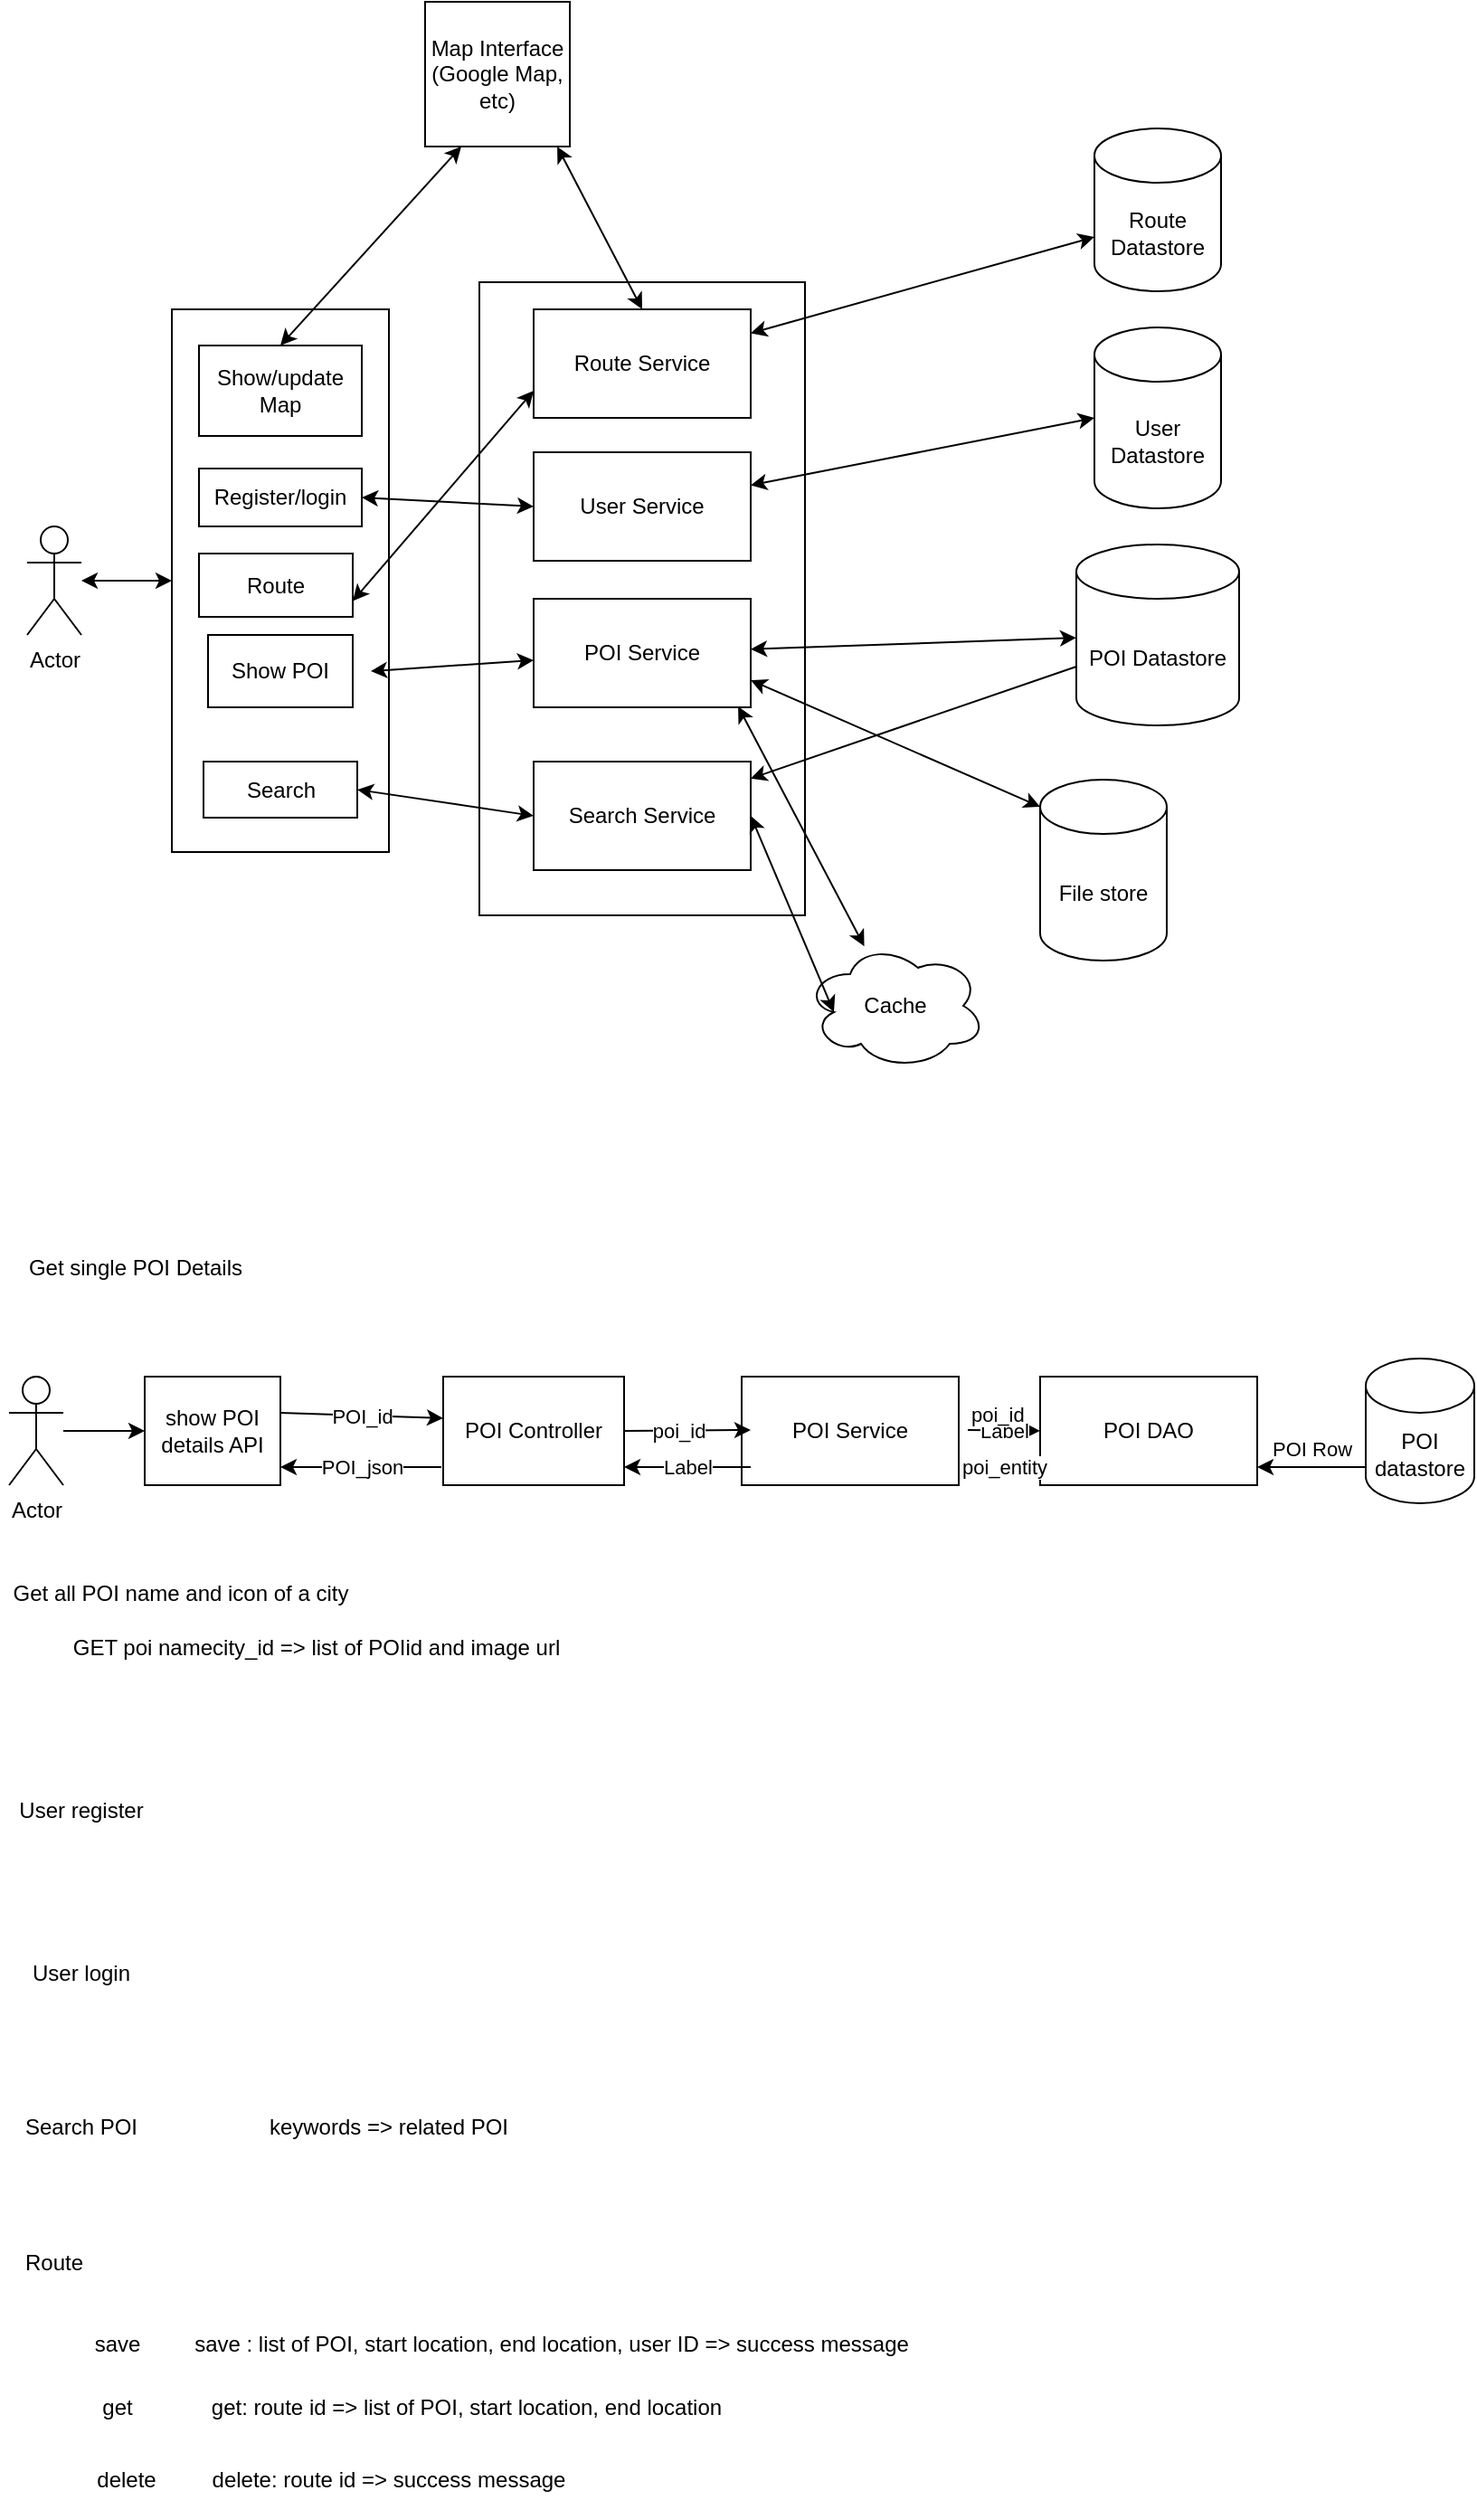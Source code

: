 <mxfile version="14.7.7" type="github" pages="5">
  <diagram id="kNzsvjjbeycu3PSovNkS" name="Page-1">
    <mxGraphModel dx="1550" dy="835" grid="1" gridSize="10" guides="1" tooltips="1" connect="1" arrows="1" fold="1" page="1" pageScale="1" pageWidth="1100" pageHeight="850" math="0" shadow="0">
      <root>
        <mxCell id="0" />
        <mxCell id="1" parent="0" />
        <mxCell id="t5qHoFmcPcWfKDXQ28jl-11" value="" style="whiteSpace=wrap;html=1;" parent="1" vertex="1">
          <mxGeometry x="280" y="195" width="180" height="350" as="geometry" />
        </mxCell>
        <mxCell id="t5qHoFmcPcWfKDXQ28jl-2" value="Actor" style="shape=umlActor;verticalLabelPosition=bottom;verticalAlign=top;html=1;outlineConnect=0;" parent="1" vertex="1">
          <mxGeometry x="30" y="330" width="30" height="60" as="geometry" />
        </mxCell>
        <mxCell id="t5qHoFmcPcWfKDXQ28jl-3" value="Map Interface (Google Map, etc)" style="whiteSpace=wrap;html=1;aspect=fixed;" parent="1" vertex="1">
          <mxGeometry x="250" y="40" width="80" height="80" as="geometry" />
        </mxCell>
        <mxCell id="t5qHoFmcPcWfKDXQ28jl-5" value="POI Datastore" style="shape=cylinder3;whiteSpace=wrap;html=1;boundedLbl=1;backgroundOutline=1;size=15;" parent="1" vertex="1">
          <mxGeometry x="610" y="340" width="90" height="100" as="geometry" />
        </mxCell>
        <mxCell id="t5qHoFmcPcWfKDXQ28jl-12" value="Search Service" style="rounded=0;whiteSpace=wrap;html=1;" parent="1" vertex="1">
          <mxGeometry x="310" y="460" width="120" height="60" as="geometry" />
        </mxCell>
        <mxCell id="t5qHoFmcPcWfKDXQ28jl-13" value="" style="rounded=0;whiteSpace=wrap;html=1;" parent="1" vertex="1">
          <mxGeometry x="110" y="210" width="120" height="300" as="geometry" />
        </mxCell>
        <mxCell id="t5qHoFmcPcWfKDXQ28jl-14" value="" style="endArrow=classic;startArrow=classic;html=1;entryX=0;entryY=0.5;entryDx=0;entryDy=0;" parent="1" source="t5qHoFmcPcWfKDXQ28jl-2" target="t5qHoFmcPcWfKDXQ28jl-13" edge="1">
          <mxGeometry width="50" height="50" relative="1" as="geometry">
            <mxPoint x="400" y="400" as="sourcePoint" />
            <mxPoint x="450" y="350" as="targetPoint" />
          </mxGeometry>
        </mxCell>
        <mxCell id="t5qHoFmcPcWfKDXQ28jl-15" value="Cache" style="ellipse;shape=cloud;whiteSpace=wrap;html=1;" parent="1" vertex="1">
          <mxGeometry x="460" y="560" width="100" height="70" as="geometry" />
        </mxCell>
        <mxCell id="t5qHoFmcPcWfKDXQ28jl-16" value="" style="endArrow=classic;startArrow=classic;html=1;entryX=0.16;entryY=0.55;entryDx=0;entryDy=0;entryPerimeter=0;exitX=1;exitY=0.5;exitDx=0;exitDy=0;" parent="1" source="t5qHoFmcPcWfKDXQ28jl-12" target="t5qHoFmcPcWfKDXQ28jl-15" edge="1">
          <mxGeometry width="50" height="50" relative="1" as="geometry">
            <mxPoint x="400" y="400" as="sourcePoint" />
            <mxPoint x="450" y="350" as="targetPoint" />
          </mxGeometry>
        </mxCell>
        <mxCell id="t5qHoFmcPcWfKDXQ28jl-17" value="" style="endArrow=none;startArrow=classic;html=1;entryX=0;entryY=0;entryDx=0;entryDy=67.5;entryPerimeter=0;endFill=0;" parent="1" source="t5qHoFmcPcWfKDXQ28jl-12" target="t5qHoFmcPcWfKDXQ28jl-5" edge="1">
          <mxGeometry width="50" height="50" relative="1" as="geometry">
            <mxPoint x="400" y="400" as="sourcePoint" />
            <mxPoint x="450" y="350" as="targetPoint" />
          </mxGeometry>
        </mxCell>
        <mxCell id="t5qHoFmcPcWfKDXQ28jl-18" value="User Service" style="rounded=0;whiteSpace=wrap;html=1;" parent="1" vertex="1">
          <mxGeometry x="310" y="289" width="120" height="60" as="geometry" />
        </mxCell>
        <mxCell id="t5qHoFmcPcWfKDXQ28jl-20" value="" style="endArrow=classic;startArrow=classic;html=1;" parent="1" source="t5qHoFmcPcWfKDXQ28jl-21" target="t5qHoFmcPcWfKDXQ28jl-5" edge="1">
          <mxGeometry width="50" height="50" relative="1" as="geometry">
            <mxPoint x="400" y="400" as="sourcePoint" />
            <mxPoint x="450" y="350" as="targetPoint" />
          </mxGeometry>
        </mxCell>
        <mxCell id="t5qHoFmcPcWfKDXQ28jl-21" value="POI Service" style="rounded=0;whiteSpace=wrap;html=1;" parent="1" vertex="1">
          <mxGeometry x="310" y="370" width="120" height="60" as="geometry" />
        </mxCell>
        <mxCell id="t5qHoFmcPcWfKDXQ28jl-24" value="User Datastore" style="shape=cylinder3;whiteSpace=wrap;html=1;boundedLbl=1;backgroundOutline=1;size=15;" parent="1" vertex="1">
          <mxGeometry x="620" y="220" width="70" height="100" as="geometry" />
        </mxCell>
        <mxCell id="t5qHoFmcPcWfKDXQ28jl-25" value="" style="endArrow=classic;startArrow=classic;html=1;entryX=0;entryY=0.5;entryDx=0;entryDy=0;entryPerimeter=0;" parent="1" source="t5qHoFmcPcWfKDXQ28jl-18" target="t5qHoFmcPcWfKDXQ28jl-24" edge="1">
          <mxGeometry width="50" height="50" relative="1" as="geometry">
            <mxPoint x="400" y="390" as="sourcePoint" />
            <mxPoint x="450" y="340" as="targetPoint" />
          </mxGeometry>
        </mxCell>
        <mxCell id="t5qHoFmcPcWfKDXQ28jl-27" value="File store" style="shape=cylinder3;whiteSpace=wrap;html=1;boundedLbl=1;backgroundOutline=1;size=15;" parent="1" vertex="1">
          <mxGeometry x="590" y="470" width="70" height="100" as="geometry" />
        </mxCell>
        <mxCell id="t5qHoFmcPcWfKDXQ28jl-28" value="Route Service" style="rounded=0;whiteSpace=wrap;html=1;" parent="1" vertex="1">
          <mxGeometry x="310" y="210" width="120" height="60" as="geometry" />
        </mxCell>
        <mxCell id="t5qHoFmcPcWfKDXQ28jl-29" value="" style="endArrow=classic;startArrow=classic;html=1;entryX=0;entryY=0;entryDx=0;entryDy=15;entryPerimeter=0;exitX=1;exitY=0.75;exitDx=0;exitDy=0;" parent="1" source="t5qHoFmcPcWfKDXQ28jl-21" target="t5qHoFmcPcWfKDXQ28jl-27" edge="1">
          <mxGeometry width="50" height="50" relative="1" as="geometry">
            <mxPoint x="400" y="390" as="sourcePoint" />
            <mxPoint x="450" y="340" as="targetPoint" />
          </mxGeometry>
        </mxCell>
        <mxCell id="t5qHoFmcPcWfKDXQ28jl-30" value="Route Datastore" style="shape=cylinder3;whiteSpace=wrap;html=1;boundedLbl=1;backgroundOutline=1;size=15;" parent="1" vertex="1">
          <mxGeometry x="620" y="110" width="70" height="90" as="geometry" />
        </mxCell>
        <mxCell id="t5qHoFmcPcWfKDXQ28jl-31" value="" style="endArrow=classic;startArrow=classic;html=1;entryX=0;entryY=0;entryDx=0;entryDy=60;entryPerimeter=0;" parent="1" source="t5qHoFmcPcWfKDXQ28jl-28" target="t5qHoFmcPcWfKDXQ28jl-30" edge="1">
          <mxGeometry width="50" height="50" relative="1" as="geometry">
            <mxPoint x="400" y="390" as="sourcePoint" />
            <mxPoint x="450" y="340" as="targetPoint" />
          </mxGeometry>
        </mxCell>
        <mxCell id="t5qHoFmcPcWfKDXQ28jl-32" value="" style="endArrow=classic;startArrow=classic;html=1;entryX=0.913;entryY=1;entryDx=0;entryDy=0;entryPerimeter=0;exitX=0.5;exitY=0;exitDx=0;exitDy=0;" parent="1" source="t5qHoFmcPcWfKDXQ28jl-28" target="t5qHoFmcPcWfKDXQ28jl-3" edge="1">
          <mxGeometry width="50" height="50" relative="1" as="geometry">
            <mxPoint x="400" y="390" as="sourcePoint" />
            <mxPoint x="450" y="340" as="targetPoint" />
          </mxGeometry>
        </mxCell>
        <mxCell id="t5qHoFmcPcWfKDXQ28jl-33" value="Show/update Map" style="rounded=0;whiteSpace=wrap;html=1;" parent="1" vertex="1">
          <mxGeometry x="125" y="230" width="90" height="50" as="geometry" />
        </mxCell>
        <mxCell id="t5qHoFmcPcWfKDXQ28jl-35" value="" style="endArrow=classic;startArrow=classic;html=1;entryX=0.25;entryY=1;entryDx=0;entryDy=0;exitX=0.5;exitY=0;exitDx=0;exitDy=0;" parent="1" source="t5qHoFmcPcWfKDXQ28jl-33" target="t5qHoFmcPcWfKDXQ28jl-3" edge="1">
          <mxGeometry width="50" height="50" relative="1" as="geometry">
            <mxPoint x="400" y="380" as="sourcePoint" />
            <mxPoint x="450" y="330" as="targetPoint" />
          </mxGeometry>
        </mxCell>
        <mxCell id="t5qHoFmcPcWfKDXQ28jl-36" value="" style="endArrow=classic;startArrow=classic;html=1;exitX=0.942;exitY=0.992;exitDx=0;exitDy=0;exitPerimeter=0;" parent="1" source="t5qHoFmcPcWfKDXQ28jl-21" target="t5qHoFmcPcWfKDXQ28jl-15" edge="1">
          <mxGeometry width="50" height="50" relative="1" as="geometry">
            <mxPoint x="400" y="380" as="sourcePoint" />
            <mxPoint x="450" y="330" as="targetPoint" />
          </mxGeometry>
        </mxCell>
        <mxCell id="t5qHoFmcPcWfKDXQ28jl-37" value="Register/login" style="rounded=0;whiteSpace=wrap;html=1;" parent="1" vertex="1">
          <mxGeometry x="125" y="298" width="90" height="32" as="geometry" />
        </mxCell>
        <mxCell id="t5qHoFmcPcWfKDXQ28jl-38" value="" style="endArrow=classic;startArrow=classic;html=1;entryX=0;entryY=0.5;entryDx=0;entryDy=0;exitX=1;exitY=0.5;exitDx=0;exitDy=0;" parent="1" source="t5qHoFmcPcWfKDXQ28jl-37" target="t5qHoFmcPcWfKDXQ28jl-18" edge="1">
          <mxGeometry width="50" height="50" relative="1" as="geometry">
            <mxPoint x="400" y="380" as="sourcePoint" />
            <mxPoint x="450" y="330" as="targetPoint" />
          </mxGeometry>
        </mxCell>
        <mxCell id="t5qHoFmcPcWfKDXQ28jl-39" value="Search" style="rounded=0;whiteSpace=wrap;html=1;" parent="1" vertex="1">
          <mxGeometry x="127.5" y="460" width="85" height="31" as="geometry" />
        </mxCell>
        <mxCell id="t5qHoFmcPcWfKDXQ28jl-40" value="" style="endArrow=classic;startArrow=classic;html=1;entryX=0;entryY=0.5;entryDx=0;entryDy=0;exitX=1;exitY=0.5;exitDx=0;exitDy=0;" parent="1" source="t5qHoFmcPcWfKDXQ28jl-39" target="t5qHoFmcPcWfKDXQ28jl-12" edge="1">
          <mxGeometry width="50" height="50" relative="1" as="geometry">
            <mxPoint x="400" y="380" as="sourcePoint" />
            <mxPoint x="450" y="330" as="targetPoint" />
          </mxGeometry>
        </mxCell>
        <mxCell id="t5qHoFmcPcWfKDXQ28jl-41" value="Show POI" style="rounded=0;whiteSpace=wrap;html=1;" parent="1" vertex="1">
          <mxGeometry x="130" y="390" width="80" height="40" as="geometry" />
        </mxCell>
        <mxCell id="t5qHoFmcPcWfKDXQ28jl-42" value="" style="endArrow=classic;startArrow=classic;html=1;" parent="1" target="t5qHoFmcPcWfKDXQ28jl-21" edge="1">
          <mxGeometry width="50" height="50" relative="1" as="geometry">
            <mxPoint x="220" y="410" as="sourcePoint" />
            <mxPoint x="450" y="330" as="targetPoint" />
          </mxGeometry>
        </mxCell>
        <mxCell id="t5qHoFmcPcWfKDXQ28jl-43" value="Route" style="rounded=0;whiteSpace=wrap;html=1;" parent="1" vertex="1">
          <mxGeometry x="125" y="345" width="85" height="35" as="geometry" />
        </mxCell>
        <mxCell id="t5qHoFmcPcWfKDXQ28jl-45" value="" style="endArrow=classic;startArrow=classic;html=1;entryX=0;entryY=0.75;entryDx=0;entryDy=0;exitX=1;exitY=0.75;exitDx=0;exitDy=0;" parent="1" source="t5qHoFmcPcWfKDXQ28jl-43" target="t5qHoFmcPcWfKDXQ28jl-28" edge="1">
          <mxGeometry width="50" height="50" relative="1" as="geometry">
            <mxPoint x="400" y="380" as="sourcePoint" />
            <mxPoint x="450" y="330" as="targetPoint" />
          </mxGeometry>
        </mxCell>
        <mxCell id="ADsMzs2XNh3c-vHGguk0-4" value="Actor" style="shape=umlActor;verticalLabelPosition=bottom;verticalAlign=top;html=1;outlineConnect=0;" parent="1" vertex="1">
          <mxGeometry x="20" y="800" width="30" height="60" as="geometry" />
        </mxCell>
        <mxCell id="ADsMzs2XNh3c-vHGguk0-5" value="show POI details API" style="rounded=0;whiteSpace=wrap;html=1;" parent="1" vertex="1">
          <mxGeometry x="95" y="800" width="75" height="60" as="geometry" />
        </mxCell>
        <mxCell id="ADsMzs2XNh3c-vHGguk0-6" value="POI Controller" style="rounded=0;whiteSpace=wrap;html=1;" parent="1" vertex="1">
          <mxGeometry x="260" y="800" width="100" height="60" as="geometry" />
        </mxCell>
        <mxCell id="ADsMzs2XNh3c-vHGguk0-7" value="POI Service" style="rounded=0;whiteSpace=wrap;html=1;" parent="1" vertex="1">
          <mxGeometry x="425" y="800" width="120" height="60" as="geometry" />
        </mxCell>
        <mxCell id="ADsMzs2XNh3c-vHGguk0-8" value="POI DAO" style="rounded=0;whiteSpace=wrap;html=1;" parent="1" vertex="1">
          <mxGeometry x="590" y="800" width="120" height="60" as="geometry" />
        </mxCell>
        <mxCell id="ADsMzs2XNh3c-vHGguk0-9" value="POI datastore" style="shape=cylinder3;whiteSpace=wrap;html=1;boundedLbl=1;backgroundOutline=1;size=15;" parent="1" vertex="1">
          <mxGeometry x="770" y="790" width="60" height="80" as="geometry" />
        </mxCell>
        <mxCell id="ADsMzs2XNh3c-vHGguk0-10" value="" style="endArrow=classic;html=1;entryX=0;entryY=0.383;entryDx=0;entryDy=0;entryPerimeter=0;" parent="1" target="ADsMzs2XNh3c-vHGguk0-6" edge="1">
          <mxGeometry relative="1" as="geometry">
            <mxPoint x="170" y="820" as="sourcePoint" />
            <mxPoint x="240" y="820" as="targetPoint" />
          </mxGeometry>
        </mxCell>
        <mxCell id="ADsMzs2XNh3c-vHGguk0-13" value="POI_id" style="edgeLabel;html=1;align=center;verticalAlign=middle;resizable=0;points=[];" parent="ADsMzs2XNh3c-vHGguk0-10" vertex="1" connectable="0">
          <mxGeometry x="0.35" y="1" relative="1" as="geometry">
            <mxPoint x="-16" y="1" as="offset" />
          </mxGeometry>
        </mxCell>
        <mxCell id="ADsMzs2XNh3c-vHGguk0-12" value="" style="endArrow=classic;html=1;entryX=0;entryY=0.5;entryDx=0;entryDy=0;" parent="1" source="ADsMzs2XNh3c-vHGguk0-4" target="ADsMzs2XNh3c-vHGguk0-5" edge="1">
          <mxGeometry width="50" height="50" relative="1" as="geometry">
            <mxPoint x="50" y="840" as="sourcePoint" />
            <mxPoint x="100" y="790" as="targetPoint" />
          </mxGeometry>
        </mxCell>
        <mxCell id="ADsMzs2XNh3c-vHGguk0-16" value="poi_id" style="endArrow=classic;html=1;exitX=1;exitY=0.5;exitDx=0;exitDy=0;" parent="1" source="ADsMzs2XNh3c-vHGguk0-6" edge="1">
          <mxGeometry x="-0.149" relative="1" as="geometry">
            <mxPoint x="380" y="829.5" as="sourcePoint" />
            <mxPoint x="430" y="830" as="targetPoint" />
            <Array as="points">
              <mxPoint x="430" y="829.5" />
            </Array>
            <mxPoint as="offset" />
          </mxGeometry>
        </mxCell>
        <mxCell id="ADsMzs2XNh3c-vHGguk0-18" value="" style="endArrow=classic;html=1;" parent="1" edge="1">
          <mxGeometry relative="1" as="geometry">
            <mxPoint x="550" y="829.5" as="sourcePoint" />
            <mxPoint x="590" y="830" as="targetPoint" />
          </mxGeometry>
        </mxCell>
        <mxCell id="ADsMzs2XNh3c-vHGguk0-19" value="Label" style="edgeLabel;resizable=0;html=1;align=center;verticalAlign=middle;" parent="ADsMzs2XNh3c-vHGguk0-18" connectable="0" vertex="1">
          <mxGeometry relative="1" as="geometry" />
        </mxCell>
        <mxCell id="ADsMzs2XNh3c-vHGguk0-20" value="poi_id" style="edgeLabel;resizable=0;html=1;align=left;verticalAlign=bottom;" parent="ADsMzs2XNh3c-vHGguk0-18" connectable="0" vertex="1">
          <mxGeometry x="-1" relative="1" as="geometry" />
        </mxCell>
        <mxCell id="ADsMzs2XNh3c-vHGguk0-21" value="" style="endArrow=classic;html=1;" parent="1" edge="1">
          <mxGeometry relative="1" as="geometry">
            <mxPoint x="770" y="850" as="sourcePoint" />
            <mxPoint x="710" y="850" as="targetPoint" />
          </mxGeometry>
        </mxCell>
        <mxCell id="ADsMzs2XNh3c-vHGguk0-22" value="POI Row" style="edgeLabel;resizable=0;html=1;align=center;verticalAlign=middle;" parent="ADsMzs2XNh3c-vHGguk0-21" connectable="0" vertex="1">
          <mxGeometry relative="1" as="geometry">
            <mxPoint y="-10" as="offset" />
          </mxGeometry>
        </mxCell>
        <mxCell id="ADsMzs2XNh3c-vHGguk0-23" value="poi_entity" style="endArrow=classic;html=1;" parent="1" edge="1">
          <mxGeometry relative="1" as="geometry">
            <mxPoint x="590" y="850" as="sourcePoint" />
            <mxPoint x="550" y="850" as="targetPoint" />
          </mxGeometry>
        </mxCell>
        <mxCell id="ADsMzs2XNh3c-vHGguk0-25" value="entity" style="endArrow=classic;html=1;" parent="1" edge="1">
          <mxGeometry relative="1" as="geometry">
            <mxPoint x="430" y="850" as="sourcePoint" />
            <mxPoint x="360" y="850" as="targetPoint" />
          </mxGeometry>
        </mxCell>
        <mxCell id="ADsMzs2XNh3c-vHGguk0-26" value="Label" style="edgeLabel;resizable=0;html=1;align=center;verticalAlign=middle;" parent="ADsMzs2XNh3c-vHGguk0-25" connectable="0" vertex="1">
          <mxGeometry relative="1" as="geometry" />
        </mxCell>
        <mxCell id="ADsMzs2XNh3c-vHGguk0-27" value="POI_json" style="endArrow=classic;html=1;" parent="1" edge="1">
          <mxGeometry relative="1" as="geometry">
            <mxPoint x="259" y="850" as="sourcePoint" />
            <mxPoint x="170" y="850" as="targetPoint" />
          </mxGeometry>
        </mxCell>
        <mxCell id="ADsMzs2XNh3c-vHGguk0-29" value="Get single POI Details" style="text;html=1;strokeColor=none;fillColor=none;align=center;verticalAlign=middle;whiteSpace=wrap;rounded=0;" parent="1" vertex="1">
          <mxGeometry x="20" y="730" width="140" height="20" as="geometry" />
        </mxCell>
        <mxCell id="B7q8sF04wc4RiD9ppFUX-1" value="Get all POI name and icon of a city" style="text;html=1;strokeColor=none;fillColor=none;align=center;verticalAlign=middle;whiteSpace=wrap;rounded=0;" vertex="1" parent="1">
          <mxGeometry x="15" y="910" width="200" height="20" as="geometry" />
        </mxCell>
        <mxCell id="0vp1MS_QijiNhVrhRR7S-1" value="GET poi namecity_id =&amp;gt; list of POIid and image url" style="text;html=1;strokeColor=none;fillColor=none;align=center;verticalAlign=middle;whiteSpace=wrap;rounded=0;" vertex="1" parent="1">
          <mxGeometry x="20" y="940" width="340" height="20" as="geometry" />
        </mxCell>
        <mxCell id="B7q8sF04wc4RiD9ppFUX-2" value="User register" style="text;html=1;strokeColor=none;fillColor=none;align=center;verticalAlign=middle;whiteSpace=wrap;rounded=0;" vertex="1" parent="1">
          <mxGeometry x="15" y="1030" width="90" height="20" as="geometry" />
        </mxCell>
        <mxCell id="B7q8sF04wc4RiD9ppFUX-4" value="User login" style="text;html=1;strokeColor=none;fillColor=none;align=center;verticalAlign=middle;whiteSpace=wrap;rounded=0;" vertex="1" parent="1">
          <mxGeometry x="15" y="1120" width="90" height="20" as="geometry" />
        </mxCell>
        <mxCell id="B7q8sF04wc4RiD9ppFUX-5" value="Search POI" style="text;html=1;strokeColor=none;fillColor=none;align=center;verticalAlign=middle;whiteSpace=wrap;rounded=0;" vertex="1" parent="1">
          <mxGeometry x="20" y="1210" width="80" height="10" as="geometry" />
        </mxCell>
        <mxCell id="B7q8sF04wc4RiD9ppFUX-6" value="Route" style="text;html=1;strokeColor=none;fillColor=none;align=center;verticalAlign=middle;whiteSpace=wrap;rounded=0;" vertex="1" parent="1">
          <mxGeometry x="25" y="1280" width="40" height="20" as="geometry" />
        </mxCell>
        <mxCell id="0vp1MS_QijiNhVrhRR7S-2" value="keywords =&amp;gt; related POI" style="text;html=1;strokeColor=none;fillColor=none;align=center;verticalAlign=middle;whiteSpace=wrap;rounded=0;" vertex="1" parent="1">
          <mxGeometry x="60" y="1205" width="340" height="20" as="geometry" />
        </mxCell>
        <mxCell id="B7q8sF04wc4RiD9ppFUX-7" value="save" style="text;html=1;strokeColor=none;fillColor=none;align=center;verticalAlign=middle;whiteSpace=wrap;rounded=0;" vertex="1" parent="1">
          <mxGeometry x="60" y="1320" width="40" height="30" as="geometry" />
        </mxCell>
        <mxCell id="0vp1MS_QijiNhVrhRR7S-3" value="save : list of POI, start location, end location, user ID =&amp;gt; success message" style="text;html=1;strokeColor=none;fillColor=none;align=center;verticalAlign=middle;whiteSpace=wrap;rounded=0;" vertex="1" parent="1">
          <mxGeometry x="120" y="1325" width="400" height="20" as="geometry" />
        </mxCell>
        <mxCell id="B7q8sF04wc4RiD9ppFUX-8" value="get" style="text;html=1;strokeColor=none;fillColor=none;align=center;verticalAlign=middle;whiteSpace=wrap;rounded=0;" vertex="1" parent="1">
          <mxGeometry x="60" y="1360" width="40" height="20" as="geometry" />
        </mxCell>
        <mxCell id="0vp1MS_QijiNhVrhRR7S-4" value="get: route id =&amp;gt; list of POI, start location, end location" style="text;html=1;strokeColor=none;fillColor=none;align=center;verticalAlign=middle;whiteSpace=wrap;rounded=0;" vertex="1" parent="1">
          <mxGeometry x="127.5" y="1360" width="290" height="20" as="geometry" />
        </mxCell>
        <mxCell id="B7q8sF04wc4RiD9ppFUX-9" value="delete" style="text;html=1;strokeColor=none;fillColor=none;align=center;verticalAlign=middle;whiteSpace=wrap;rounded=0;" vertex="1" parent="1">
          <mxGeometry x="65" y="1400" width="40" height="20" as="geometry" />
        </mxCell>
        <mxCell id="0vp1MS_QijiNhVrhRR7S-5" value="delete: route id =&amp;gt; success message" style="text;html=1;strokeColor=none;fillColor=none;align=center;verticalAlign=middle;whiteSpace=wrap;rounded=0;" vertex="1" parent="1">
          <mxGeometry x="130" y="1400" width="200" height="20" as="geometry" />
        </mxCell>
      </root>
    </mxGraphModel>
  </diagram>
  <diagram id="aDnz6DyPfGt7BgsXZk0M" name="POI Service">
    <mxGraphModel dx="1069" dy="576" grid="1" gridSize="10" guides="1" tooltips="1" connect="1" arrows="1" fold="1" page="1" pageScale="1" pageWidth="1100" pageHeight="850" math="0" shadow="0">
      <root>
        <mxCell id="64hU7iYNRlZ3EdSoB02A-0" />
        <mxCell id="64hU7iYNRlZ3EdSoB02A-1" parent="64hU7iYNRlZ3EdSoB02A-0" />
        <mxCell id="tGV0RQAGPbp4HRWJ19ka-0" value="Actor" style="shape=umlActor;verticalLabelPosition=bottom;verticalAlign=top;html=1;outlineConnect=0;" vertex="1" parent="64hU7iYNRlZ3EdSoB02A-1">
          <mxGeometry x="67.5" y="50" width="30" height="60" as="geometry" />
        </mxCell>
        <mxCell id="VqPmmWmJkXRCToELeHY5-9" style="edgeStyle=orthogonalEdgeStyle;rounded=0;orthogonalLoop=1;jettySize=auto;html=1;exitX=1;exitY=0.25;exitDx=0;exitDy=0;entryX=0;entryY=0.25;entryDx=0;entryDy=0;" edge="1" parent="64hU7iYNRlZ3EdSoB02A-1" source="tGV0RQAGPbp4HRWJ19ka-1" target="tGV0RQAGPbp4HRWJ19ka-2">
          <mxGeometry relative="1" as="geometry" />
        </mxCell>
        <mxCell id="tGV0RQAGPbp4HRWJ19ka-1" value="show POI details API" style="rounded=0;whiteSpace=wrap;html=1;fontSize=14;" vertex="1" parent="64hU7iYNRlZ3EdSoB02A-1">
          <mxGeometry x="142.5" y="50" width="75" height="60" as="geometry" />
        </mxCell>
        <mxCell id="VqPmmWmJkXRCToELeHY5-2" style="edgeStyle=orthogonalEdgeStyle;rounded=0;orthogonalLoop=1;jettySize=auto;html=1;exitX=1;exitY=0.25;exitDx=0;exitDy=0;entryX=0;entryY=0.25;entryDx=0;entryDy=0;" edge="1" parent="64hU7iYNRlZ3EdSoB02A-1" source="tGV0RQAGPbp4HRWJ19ka-2" target="tGV0RQAGPbp4HRWJ19ka-3">
          <mxGeometry relative="1" as="geometry" />
        </mxCell>
        <mxCell id="VqPmmWmJkXRCToELeHY5-8" style="edgeStyle=orthogonalEdgeStyle;rounded=0;orthogonalLoop=1;jettySize=auto;html=1;exitX=0;exitY=0.75;exitDx=0;exitDy=0;entryX=1;entryY=0.75;entryDx=0;entryDy=0;" edge="1" parent="64hU7iYNRlZ3EdSoB02A-1" source="tGV0RQAGPbp4HRWJ19ka-2" target="tGV0RQAGPbp4HRWJ19ka-1">
          <mxGeometry relative="1" as="geometry" />
        </mxCell>
        <mxCell id="tGV0RQAGPbp4HRWJ19ka-2" value="POI Controller" style="rounded=0;whiteSpace=wrap;html=1;fontSize=14;" vertex="1" parent="64hU7iYNRlZ3EdSoB02A-1">
          <mxGeometry x="312.5" y="50" width="100" height="60" as="geometry" />
        </mxCell>
        <mxCell id="VqPmmWmJkXRCToELeHY5-7" style="edgeStyle=orthogonalEdgeStyle;rounded=0;orthogonalLoop=1;jettySize=auto;html=1;exitX=0;exitY=0.75;exitDx=0;exitDy=0;entryX=1;entryY=0.75;entryDx=0;entryDy=0;" edge="1" parent="64hU7iYNRlZ3EdSoB02A-1" source="tGV0RQAGPbp4HRWJ19ka-3" target="tGV0RQAGPbp4HRWJ19ka-2">
          <mxGeometry relative="1" as="geometry" />
        </mxCell>
        <mxCell id="tGV0RQAGPbp4HRWJ19ka-3" value="POI Service" style="rounded=0;whiteSpace=wrap;html=1;fontSize=14;" vertex="1" parent="64hU7iYNRlZ3EdSoB02A-1">
          <mxGeometry x="505" y="50" width="90" height="60" as="geometry" />
        </mxCell>
        <mxCell id="VqPmmWmJkXRCToELeHY5-4" style="edgeStyle=orthogonalEdgeStyle;rounded=0;orthogonalLoop=1;jettySize=auto;html=1;exitX=1;exitY=0.25;exitDx=0;exitDy=0;entryX=0;entryY=0;entryDx=0;entryDy=27.5;entryPerimeter=0;" edge="1" parent="64hU7iYNRlZ3EdSoB02A-1" source="tGV0RQAGPbp4HRWJ19ka-4" target="tGV0RQAGPbp4HRWJ19ka-5">
          <mxGeometry relative="1" as="geometry" />
        </mxCell>
        <mxCell id="VqPmmWmJkXRCToELeHY5-6" style="edgeStyle=orthogonalEdgeStyle;rounded=0;orthogonalLoop=1;jettySize=auto;html=1;exitX=0;exitY=0.75;exitDx=0;exitDy=0;entryX=1;entryY=0.75;entryDx=0;entryDy=0;" edge="1" parent="64hU7iYNRlZ3EdSoB02A-1" source="tGV0RQAGPbp4HRWJ19ka-4" target="tGV0RQAGPbp4HRWJ19ka-3">
          <mxGeometry relative="1" as="geometry" />
        </mxCell>
        <mxCell id="tGV0RQAGPbp4HRWJ19ka-4" value="POI DAO" style="rounded=0;whiteSpace=wrap;html=1;fontSize=14;" vertex="1" parent="64hU7iYNRlZ3EdSoB02A-1">
          <mxGeometry x="700" y="50" width="70" height="60" as="geometry" />
        </mxCell>
        <mxCell id="tGV0RQAGPbp4HRWJ19ka-5" value="POI datastore" style="shape=cylinder3;whiteSpace=wrap;html=1;boundedLbl=1;backgroundOutline=1;size=15;fontSize=14;" vertex="1" parent="64hU7iYNRlZ3EdSoB02A-1">
          <mxGeometry x="880" y="37" width="60" height="80" as="geometry" />
        </mxCell>
        <mxCell id="tGV0RQAGPbp4HRWJ19ka-8" value="" style="endArrow=classic;html=1;entryX=0;entryY=0.5;entryDx=0;entryDy=0;" edge="1" parent="64hU7iYNRlZ3EdSoB02A-1" target="tGV0RQAGPbp4HRWJ19ka-1">
          <mxGeometry width="50" height="50" relative="1" as="geometry">
            <mxPoint x="100" y="80" as="sourcePoint" />
            <mxPoint x="125" y="40" as="targetPoint" />
          </mxGeometry>
        </mxCell>
        <mxCell id="tGV0RQAGPbp4HRWJ19ka-10" value="" style="endArrow=classic;html=1;exitX=1;exitY=0.25;exitDx=0;exitDy=0;entryX=0;entryY=0.25;entryDx=0;entryDy=0;" edge="1" parent="64hU7iYNRlZ3EdSoB02A-1" source="tGV0RQAGPbp4HRWJ19ka-3" target="tGV0RQAGPbp4HRWJ19ka-4">
          <mxGeometry relative="1" as="geometry">
            <mxPoint x="575" y="79.5" as="sourcePoint" />
            <mxPoint x="615" y="80" as="targetPoint" />
          </mxGeometry>
        </mxCell>
        <mxCell id="tGV0RQAGPbp4HRWJ19ka-12" value="POI_ID" style="edgeLabel;resizable=0;html=1;align=left;verticalAlign=bottom;fontSize=13;" connectable="0" vertex="1" parent="tGV0RQAGPbp4HRWJ19ka-10">
          <mxGeometry x="-1" relative="1" as="geometry">
            <mxPoint x="-351" y="-5" as="offset" />
          </mxGeometry>
        </mxCell>
        <mxCell id="tGV0RQAGPbp4HRWJ19ka-13" value="" style="endArrow=classic;html=1;" edge="1" parent="64hU7iYNRlZ3EdSoB02A-1">
          <mxGeometry relative="1" as="geometry">
            <mxPoint x="880" y="90" as="sourcePoint" />
            <mxPoint x="770" y="90" as="targetPoint" />
          </mxGeometry>
        </mxCell>
        <mxCell id="tGV0RQAGPbp4HRWJ19ka-19" value="Get all POI names and icon of a city:" style="text;html=1;strokeColor=none;fillColor=none;align=center;verticalAlign=middle;whiteSpace=wrap;rounded=0;" vertex="1" parent="64hU7iYNRlZ3EdSoB02A-1">
          <mxGeometry x="50" y="160" width="200" height="20" as="geometry" />
        </mxCell>
        <mxCell id="PArUXnBDU9vjnv2JVuY4-0" value="Get details of a single POI:" style="text;html=1;strokeColor=none;fillColor=none;align=center;verticalAlign=middle;whiteSpace=wrap;rounded=0;" vertex="1" parent="64hU7iYNRlZ3EdSoB02A-1">
          <mxGeometry x="40" y="10" width="160" height="20" as="geometry" />
        </mxCell>
        <mxCell id="VqPmmWmJkXRCToELeHY5-11" value="POI_ID" style="edgeLabel;resizable=0;html=1;align=left;verticalAlign=bottom;fontSize=13;" connectable="0" vertex="1" parent="64hU7iYNRlZ3EdSoB02A-1">
          <mxGeometry x="437.5" y="60" as="geometry" />
        </mxCell>
        <mxCell id="VqPmmWmJkXRCToELeHY5-12" value="POI_ID" style="edgeLabel;resizable=0;html=1;align=left;verticalAlign=bottom;fontSize=13;" connectable="0" vertex="1" parent="64hU7iYNRlZ3EdSoB02A-1">
          <mxGeometry x="626" y="60" as="geometry" />
        </mxCell>
        <mxCell id="VqPmmWmJkXRCToELeHY5-13" value="POI_ID" style="edgeLabel;resizable=0;html=1;align=left;verticalAlign=bottom;fontSize=13;" connectable="0" vertex="1" parent="64hU7iYNRlZ3EdSoB02A-1">
          <mxGeometry x="800" y="60" as="geometry" />
        </mxCell>
        <mxCell id="VqPmmWmJkXRCToELeHY5-14" value="POI_Entity" style="edgeLabel;resizable=0;html=1;align=left;verticalAlign=bottom;fontSize=13;" connectable="0" vertex="1" parent="64hU7iYNRlZ3EdSoB02A-1">
          <mxGeometry x="620" y="115" as="geometry" />
        </mxCell>
        <mxCell id="VqPmmWmJkXRCToELeHY5-15" value="POI_ROW" style="edgeLabel;resizable=0;html=1;align=left;verticalAlign=bottom;fontSize=13;" connectable="0" vertex="1" parent="64hU7iYNRlZ3EdSoB02A-1">
          <mxGeometry x="793" y="112" as="geometry" />
        </mxCell>
        <mxCell id="ADSXIj5gQfqRSmC56OHM-0" value="Label" style="edgeLabel;resizable=0;html=1;align=left;verticalAlign=bottom;fontSize=13;" connectable="0" vertex="1" parent="64hU7iYNRlZ3EdSoB02A-1">
          <mxGeometry x="442.5" y="117" as="geometry">
            <mxPoint x="3" y="-2" as="offset" />
          </mxGeometry>
        </mxCell>
        <mxCell id="ADSXIj5gQfqRSmC56OHM-1" value="POI_JSON" style="edgeLabel;resizable=0;html=1;align=left;verticalAlign=bottom;fontSize=13;" connectable="0" vertex="1" parent="64hU7iYNRlZ3EdSoB02A-1">
          <mxGeometry x="230" y="117" as="geometry">
            <mxPoint x="3" y="-2" as="offset" />
          </mxGeometry>
        </mxCell>
        <mxCell id="EXQL1gR0xkv82Jup0fWV-0" value="Actor" style="shape=umlActor;verticalLabelPosition=bottom;verticalAlign=top;html=1;outlineConnect=0;" vertex="1" parent="64hU7iYNRlZ3EdSoB02A-1">
          <mxGeometry x="75" y="213" width="30" height="60" as="geometry" />
        </mxCell>
        <mxCell id="EXQL1gR0xkv82Jup0fWV-1" style="edgeStyle=orthogonalEdgeStyle;rounded=0;orthogonalLoop=1;jettySize=auto;html=1;exitX=1;exitY=0.25;exitDx=0;exitDy=0;entryX=0;entryY=0.25;entryDx=0;entryDy=0;" edge="1" parent="64hU7iYNRlZ3EdSoB02A-1" source="EXQL1gR0xkv82Jup0fWV-2" target="EXQL1gR0xkv82Jup0fWV-5">
          <mxGeometry relative="1" as="geometry" />
        </mxCell>
        <mxCell id="EXQL1gR0xkv82Jup0fWV-2" value="get POI list API" style="rounded=0;whiteSpace=wrap;html=1;fontSize=14;" vertex="1" parent="64hU7iYNRlZ3EdSoB02A-1">
          <mxGeometry x="150" y="213" width="75" height="60" as="geometry" />
        </mxCell>
        <mxCell id="EXQL1gR0xkv82Jup0fWV-3" style="edgeStyle=orthogonalEdgeStyle;rounded=0;orthogonalLoop=1;jettySize=auto;html=1;exitX=1;exitY=0.25;exitDx=0;exitDy=0;entryX=0;entryY=0.25;entryDx=0;entryDy=0;" edge="1" parent="64hU7iYNRlZ3EdSoB02A-1" source="EXQL1gR0xkv82Jup0fWV-5" target="EXQL1gR0xkv82Jup0fWV-7">
          <mxGeometry relative="1" as="geometry" />
        </mxCell>
        <mxCell id="EXQL1gR0xkv82Jup0fWV-4" style="edgeStyle=orthogonalEdgeStyle;rounded=0;orthogonalLoop=1;jettySize=auto;html=1;exitX=0;exitY=0.75;exitDx=0;exitDy=0;entryX=1;entryY=0.75;entryDx=0;entryDy=0;" edge="1" parent="64hU7iYNRlZ3EdSoB02A-1" source="EXQL1gR0xkv82Jup0fWV-5" target="EXQL1gR0xkv82Jup0fWV-2">
          <mxGeometry relative="1" as="geometry" />
        </mxCell>
        <mxCell id="EXQL1gR0xkv82Jup0fWV-5" value="POI Controller" style="rounded=0;whiteSpace=wrap;html=1;fontSize=14;" vertex="1" parent="64hU7iYNRlZ3EdSoB02A-1">
          <mxGeometry x="320" y="213" width="100" height="60" as="geometry" />
        </mxCell>
        <mxCell id="EXQL1gR0xkv82Jup0fWV-6" style="edgeStyle=orthogonalEdgeStyle;rounded=0;orthogonalLoop=1;jettySize=auto;html=1;exitX=0;exitY=0.75;exitDx=0;exitDy=0;entryX=1;entryY=0.75;entryDx=0;entryDy=0;" edge="1" parent="64hU7iYNRlZ3EdSoB02A-1" source="EXQL1gR0xkv82Jup0fWV-7" target="EXQL1gR0xkv82Jup0fWV-5">
          <mxGeometry relative="1" as="geometry" />
        </mxCell>
        <mxCell id="EXQL1gR0xkv82Jup0fWV-7" value="POI Service" style="rounded=0;whiteSpace=wrap;html=1;fontSize=14;" vertex="1" parent="64hU7iYNRlZ3EdSoB02A-1">
          <mxGeometry x="512.5" y="213" width="90" height="60" as="geometry" />
        </mxCell>
        <mxCell id="EXQL1gR0xkv82Jup0fWV-8" style="edgeStyle=orthogonalEdgeStyle;rounded=0;orthogonalLoop=1;jettySize=auto;html=1;exitX=1;exitY=0.25;exitDx=0;exitDy=0;entryX=0;entryY=0;entryDx=0;entryDy=27.5;entryPerimeter=0;" edge="1" parent="64hU7iYNRlZ3EdSoB02A-1" source="EXQL1gR0xkv82Jup0fWV-10" target="EXQL1gR0xkv82Jup0fWV-11">
          <mxGeometry relative="1" as="geometry" />
        </mxCell>
        <mxCell id="EXQL1gR0xkv82Jup0fWV-9" style="edgeStyle=orthogonalEdgeStyle;rounded=0;orthogonalLoop=1;jettySize=auto;html=1;exitX=0;exitY=0.75;exitDx=0;exitDy=0;entryX=1;entryY=0.75;entryDx=0;entryDy=0;" edge="1" parent="64hU7iYNRlZ3EdSoB02A-1" source="EXQL1gR0xkv82Jup0fWV-10" target="EXQL1gR0xkv82Jup0fWV-7">
          <mxGeometry relative="1" as="geometry" />
        </mxCell>
        <mxCell id="EXQL1gR0xkv82Jup0fWV-10" value="POI DAO" style="rounded=0;whiteSpace=wrap;html=1;fontSize=14;" vertex="1" parent="64hU7iYNRlZ3EdSoB02A-1">
          <mxGeometry x="707.5" y="213" width="70" height="60" as="geometry" />
        </mxCell>
        <mxCell id="EXQL1gR0xkv82Jup0fWV-11" value="POI datastore" style="shape=cylinder3;whiteSpace=wrap;html=1;boundedLbl=1;backgroundOutline=1;size=15;fontSize=14;" vertex="1" parent="64hU7iYNRlZ3EdSoB02A-1">
          <mxGeometry x="887.5" y="200" width="60" height="80" as="geometry" />
        </mxCell>
        <mxCell id="EXQL1gR0xkv82Jup0fWV-12" value="" style="endArrow=classic;html=1;entryX=0;entryY=0.5;entryDx=0;entryDy=0;" edge="1" parent="64hU7iYNRlZ3EdSoB02A-1" target="EXQL1gR0xkv82Jup0fWV-2">
          <mxGeometry width="50" height="50" relative="1" as="geometry">
            <mxPoint x="107.5" y="243" as="sourcePoint" />
            <mxPoint x="132.5" y="203" as="targetPoint" />
          </mxGeometry>
        </mxCell>
        <mxCell id="EXQL1gR0xkv82Jup0fWV-13" value="" style="endArrow=classic;html=1;exitX=1;exitY=0.25;exitDx=0;exitDy=0;entryX=0;entryY=0.25;entryDx=0;entryDy=0;" edge="1" parent="64hU7iYNRlZ3EdSoB02A-1" source="EXQL1gR0xkv82Jup0fWV-7" target="EXQL1gR0xkv82Jup0fWV-10">
          <mxGeometry relative="1" as="geometry">
            <mxPoint x="582.5" y="242.5" as="sourcePoint" />
            <mxPoint x="622.5" y="243" as="targetPoint" />
          </mxGeometry>
        </mxCell>
        <mxCell id="EXQL1gR0xkv82Jup0fWV-14" value="City_ID" style="edgeLabel;resizable=0;html=1;align=left;verticalAlign=bottom;fontSize=13;" connectable="0" vertex="1" parent="EXQL1gR0xkv82Jup0fWV-13">
          <mxGeometry x="-1" relative="1" as="geometry">
            <mxPoint x="-352" y="-5" as="offset" />
          </mxGeometry>
        </mxCell>
        <mxCell id="EXQL1gR0xkv82Jup0fWV-15" value="" style="endArrow=classic;html=1;" edge="1" parent="64hU7iYNRlZ3EdSoB02A-1">
          <mxGeometry relative="1" as="geometry">
            <mxPoint x="887.5" y="253" as="sourcePoint" />
            <mxPoint x="777.5" y="253" as="targetPoint" />
          </mxGeometry>
        </mxCell>
        <mxCell id="EXQL1gR0xkv82Jup0fWV-19" value="list of POI_name" style="edgeLabel;resizable=0;html=1;align=left;verticalAlign=bottom;fontSize=13;" connectable="0" vertex="1" parent="64hU7iYNRlZ3EdSoB02A-1">
          <mxGeometry x="617.5" y="280" as="geometry">
            <mxPoint x="-10" as="offset" />
          </mxGeometry>
        </mxCell>
        <mxCell id="EXQL1gR0xkv82Jup0fWV-20" value="list of POI_ROW" style="edgeLabel;resizable=0;html=1;align=left;verticalAlign=bottom;fontSize=13;" connectable="0" vertex="1" parent="64hU7iYNRlZ3EdSoB02A-1">
          <mxGeometry x="784.5" y="273" as="geometry" />
        </mxCell>
        <mxCell id="EXQL1gR0xkv82Jup0fWV-21" value="list of Label" style="edgeLabel;resizable=0;html=1;align=left;verticalAlign=bottom;fontSize=13;" connectable="0" vertex="1" parent="64hU7iYNRlZ3EdSoB02A-1">
          <mxGeometry x="427.5" y="280" as="geometry">
            <mxPoint x="3" y="-2" as="offset" />
          </mxGeometry>
        </mxCell>
        <mxCell id="EXQL1gR0xkv82Jup0fWV-22" value="POI_JSON" style="edgeLabel;resizable=0;html=1;align=left;verticalAlign=bottom;fontSize=13;" connectable="0" vertex="1" parent="64hU7iYNRlZ3EdSoB02A-1">
          <mxGeometry x="237.5" y="280" as="geometry">
            <mxPoint x="3" y="-2" as="offset" />
          </mxGeometry>
        </mxCell>
        <mxCell id="EXQL1gR0xkv82Jup0fWV-23" value="City_ID" style="edgeLabel;resizable=0;html=1;align=left;verticalAlign=bottom;fontSize=13;" connectable="0" vertex="1" parent="64hU7iYNRlZ3EdSoB02A-1">
          <mxGeometry x="445.0" y="220" as="geometry" />
        </mxCell>
        <mxCell id="EXQL1gR0xkv82Jup0fWV-24" value="City_ID" style="edgeLabel;resizable=0;html=1;align=left;verticalAlign=bottom;fontSize=13;" connectable="0" vertex="1" parent="64hU7iYNRlZ3EdSoB02A-1">
          <mxGeometry x="633.5" y="220" as="geometry" />
        </mxCell>
        <mxCell id="EXQL1gR0xkv82Jup0fWV-25" value="City_ID" style="edgeLabel;resizable=0;html=1;align=left;verticalAlign=bottom;fontSize=13;" connectable="0" vertex="1" parent="64hU7iYNRlZ3EdSoB02A-1">
          <mxGeometry x="807.5" y="220" as="geometry" />
        </mxCell>
        <mxCell id="IoPdFhP9FQJ9HlmD7JvZ-1" value="Where does the icon of a city store?" style="text;html=1;strokeColor=none;fillColor=none;align=center;verticalAlign=middle;whiteSpace=wrap;rounded=0;fontSize=14;fontColor=#FF0000;" vertex="1" parent="64hU7iYNRlZ3EdSoB02A-1">
          <mxGeometry x="770" y="330" width="230" height="20" as="geometry" />
        </mxCell>
        <mxCell id="IoPdFhP9FQJ9HlmD7JvZ-7" value="Can we separate POI names and city icon in two methods?" style="text;html=1;strokeColor=none;fillColor=none;align=center;verticalAlign=middle;whiteSpace=wrap;rounded=0;fontSize=14;fontColor=#FF0000;" vertex="1" parent="64hU7iYNRlZ3EdSoB02A-1">
          <mxGeometry x="275" y="160" width="230" height="20" as="geometry" />
        </mxCell>
        <mxCell id="IoPdFhP9FQJ9HlmD7JvZ-8" value="Actor" style="shape=umlActor;verticalLabelPosition=bottom;verticalAlign=top;html=1;outlineConnect=0;" vertex="1" parent="64hU7iYNRlZ3EdSoB02A-1">
          <mxGeometry x="75" y="373" width="30" height="60" as="geometry" />
        </mxCell>
        <mxCell id="IoPdFhP9FQJ9HlmD7JvZ-9" style="edgeStyle=orthogonalEdgeStyle;rounded=0;orthogonalLoop=1;jettySize=auto;html=1;exitX=1;exitY=0.25;exitDx=0;exitDy=0;entryX=0;entryY=0.25;entryDx=0;entryDy=0;" edge="1" parent="64hU7iYNRlZ3EdSoB02A-1" source="IoPdFhP9FQJ9HlmD7JvZ-10" target="IoPdFhP9FQJ9HlmD7JvZ-13">
          <mxGeometry relative="1" as="geometry" />
        </mxCell>
        <mxCell id="IoPdFhP9FQJ9HlmD7JvZ-10" value="get city icon API" style="rounded=0;whiteSpace=wrap;html=1;fontSize=14;" vertex="1" parent="64hU7iYNRlZ3EdSoB02A-1">
          <mxGeometry x="150" y="373" width="75" height="60" as="geometry" />
        </mxCell>
        <mxCell id="IoPdFhP9FQJ9HlmD7JvZ-11" style="edgeStyle=orthogonalEdgeStyle;rounded=0;orthogonalLoop=1;jettySize=auto;html=1;exitX=1;exitY=0.25;exitDx=0;exitDy=0;entryX=0;entryY=0.25;entryDx=0;entryDy=0;" edge="1" parent="64hU7iYNRlZ3EdSoB02A-1" source="IoPdFhP9FQJ9HlmD7JvZ-13" target="IoPdFhP9FQJ9HlmD7JvZ-15">
          <mxGeometry relative="1" as="geometry" />
        </mxCell>
        <mxCell id="IoPdFhP9FQJ9HlmD7JvZ-12" style="edgeStyle=orthogonalEdgeStyle;rounded=0;orthogonalLoop=1;jettySize=auto;html=1;exitX=0;exitY=0.75;exitDx=0;exitDy=0;entryX=1;entryY=0.75;entryDx=0;entryDy=0;" edge="1" parent="64hU7iYNRlZ3EdSoB02A-1" source="IoPdFhP9FQJ9HlmD7JvZ-13" target="IoPdFhP9FQJ9HlmD7JvZ-10">
          <mxGeometry relative="1" as="geometry" />
        </mxCell>
        <mxCell id="IoPdFhP9FQJ9HlmD7JvZ-13" value="POI Controller" style="rounded=0;whiteSpace=wrap;html=1;fontSize=14;" vertex="1" parent="64hU7iYNRlZ3EdSoB02A-1">
          <mxGeometry x="320" y="373" width="100" height="60" as="geometry" />
        </mxCell>
        <mxCell id="IoPdFhP9FQJ9HlmD7JvZ-14" style="edgeStyle=orthogonalEdgeStyle;rounded=0;orthogonalLoop=1;jettySize=auto;html=1;exitX=0;exitY=0.75;exitDx=0;exitDy=0;entryX=1;entryY=0.75;entryDx=0;entryDy=0;" edge="1" parent="64hU7iYNRlZ3EdSoB02A-1" source="IoPdFhP9FQJ9HlmD7JvZ-15" target="IoPdFhP9FQJ9HlmD7JvZ-13">
          <mxGeometry relative="1" as="geometry" />
        </mxCell>
        <mxCell id="IoPdFhP9FQJ9HlmD7JvZ-15" value="POI Service" style="rounded=0;whiteSpace=wrap;html=1;fontSize=14;" vertex="1" parent="64hU7iYNRlZ3EdSoB02A-1">
          <mxGeometry x="512.5" y="373" width="90" height="60" as="geometry" />
        </mxCell>
        <mxCell id="IoPdFhP9FQJ9HlmD7JvZ-16" style="edgeStyle=orthogonalEdgeStyle;rounded=0;orthogonalLoop=1;jettySize=auto;html=1;exitX=1;exitY=0.25;exitDx=0;exitDy=0;entryX=0;entryY=0;entryDx=0;entryDy=27.5;entryPerimeter=0;" edge="1" parent="64hU7iYNRlZ3EdSoB02A-1" source="IoPdFhP9FQJ9HlmD7JvZ-18" target="IoPdFhP9FQJ9HlmD7JvZ-19">
          <mxGeometry relative="1" as="geometry" />
        </mxCell>
        <mxCell id="IoPdFhP9FQJ9HlmD7JvZ-17" style="edgeStyle=orthogonalEdgeStyle;rounded=0;orthogonalLoop=1;jettySize=auto;html=1;exitX=0;exitY=0.75;exitDx=0;exitDy=0;entryX=1;entryY=0.75;entryDx=0;entryDy=0;" edge="1" parent="64hU7iYNRlZ3EdSoB02A-1" source="IoPdFhP9FQJ9HlmD7JvZ-18" target="IoPdFhP9FQJ9HlmD7JvZ-15">
          <mxGeometry relative="1" as="geometry" />
        </mxCell>
        <mxCell id="IoPdFhP9FQJ9HlmD7JvZ-18" value="POI DAO" style="rounded=0;whiteSpace=wrap;html=1;fontSize=14;" vertex="1" parent="64hU7iYNRlZ3EdSoB02A-1">
          <mxGeometry x="707.5" y="373" width="70" height="60" as="geometry" />
        </mxCell>
        <mxCell id="IoPdFhP9FQJ9HlmD7JvZ-19" value="File&lt;br&gt;datastore" style="shape=cylinder3;whiteSpace=wrap;html=1;boundedLbl=1;backgroundOutline=1;size=15;fontSize=14;" vertex="1" parent="64hU7iYNRlZ3EdSoB02A-1">
          <mxGeometry x="887.5" y="360" width="60" height="80" as="geometry" />
        </mxCell>
        <mxCell id="IoPdFhP9FQJ9HlmD7JvZ-20" value="" style="endArrow=classic;html=1;entryX=0;entryY=0.5;entryDx=0;entryDy=0;" edge="1" parent="64hU7iYNRlZ3EdSoB02A-1" target="IoPdFhP9FQJ9HlmD7JvZ-10">
          <mxGeometry width="50" height="50" relative="1" as="geometry">
            <mxPoint x="107.5" y="403" as="sourcePoint" />
            <mxPoint x="132.5" y="363" as="targetPoint" />
          </mxGeometry>
        </mxCell>
        <mxCell id="IoPdFhP9FQJ9HlmD7JvZ-21" value="" style="endArrow=classic;html=1;exitX=1;exitY=0.25;exitDx=0;exitDy=0;entryX=0;entryY=0.25;entryDx=0;entryDy=0;" edge="1" parent="64hU7iYNRlZ3EdSoB02A-1" source="IoPdFhP9FQJ9HlmD7JvZ-15" target="IoPdFhP9FQJ9HlmD7JvZ-18">
          <mxGeometry relative="1" as="geometry">
            <mxPoint x="582.5" y="402.5" as="sourcePoint" />
            <mxPoint x="622.5" y="403" as="targetPoint" />
          </mxGeometry>
        </mxCell>
        <mxCell id="IoPdFhP9FQJ9HlmD7JvZ-22" value="City_ID" style="edgeLabel;resizable=0;html=1;align=left;verticalAlign=bottom;fontSize=13;" connectable="0" vertex="1" parent="IoPdFhP9FQJ9HlmD7JvZ-21">
          <mxGeometry x="-1" relative="1" as="geometry">
            <mxPoint x="-352" y="-5" as="offset" />
          </mxGeometry>
        </mxCell>
        <mxCell id="IoPdFhP9FQJ9HlmD7JvZ-23" value="" style="endArrow=classic;html=1;" edge="1" parent="64hU7iYNRlZ3EdSoB02A-1">
          <mxGeometry relative="1" as="geometry">
            <mxPoint x="887.5" y="413" as="sourcePoint" />
            <mxPoint x="777.5" y="413" as="targetPoint" />
          </mxGeometry>
        </mxCell>
        <mxCell id="IoPdFhP9FQJ9HlmD7JvZ-25" value="image url" style="edgeLabel;resizable=0;html=1;align=left;verticalAlign=bottom;fontSize=13;" connectable="0" vertex="1" parent="64hU7iYNRlZ3EdSoB02A-1">
          <mxGeometry x="800" y="433" as="geometry" />
        </mxCell>
        <mxCell id="IoPdFhP9FQJ9HlmD7JvZ-28" value="City_ID" style="edgeLabel;resizable=0;html=1;align=left;verticalAlign=bottom;fontSize=13;" connectable="0" vertex="1" parent="64hU7iYNRlZ3EdSoB02A-1">
          <mxGeometry x="445.0" y="380" as="geometry" />
        </mxCell>
        <mxCell id="IoPdFhP9FQJ9HlmD7JvZ-29" value="City_ID" style="edgeLabel;resizable=0;html=1;align=left;verticalAlign=bottom;fontSize=13;" connectable="0" vertex="1" parent="64hU7iYNRlZ3EdSoB02A-1">
          <mxGeometry x="633.5" y="380" as="geometry" />
        </mxCell>
        <mxCell id="IoPdFhP9FQJ9HlmD7JvZ-30" value="City_ID" style="edgeLabel;resizable=0;html=1;align=left;verticalAlign=bottom;fontSize=13;" connectable="0" vertex="1" parent="64hU7iYNRlZ3EdSoB02A-1">
          <mxGeometry x="807.5" y="380" as="geometry" />
        </mxCell>
        <mxCell id="IoPdFhP9FQJ9HlmD7JvZ-31" value="image url" style="edgeLabel;resizable=0;html=1;align=left;verticalAlign=bottom;fontSize=13;" connectable="0" vertex="1" parent="64hU7iYNRlZ3EdSoB02A-1">
          <mxGeometry x="626" y="440" as="geometry" />
        </mxCell>
        <mxCell id="IoPdFhP9FQJ9HlmD7JvZ-32" value="image url" style="edgeLabel;resizable=0;html=1;align=left;verticalAlign=bottom;fontSize=13;" connectable="0" vertex="1" parent="64hU7iYNRlZ3EdSoB02A-1">
          <mxGeometry x="442.5" y="440" as="geometry" />
        </mxCell>
        <mxCell id="IoPdFhP9FQJ9HlmD7JvZ-33" value="image url" style="edgeLabel;resizable=0;html=1;align=left;verticalAlign=bottom;fontSize=13;" connectable="0" vertex="1" parent="64hU7iYNRlZ3EdSoB02A-1">
          <mxGeometry x="250" y="440" as="geometry" />
        </mxCell>
        <mxCell id="tE_aNtTFDzFrv20FOM7W-0" value="我对database不太了解 这里的POI_ROW 是什么含义" style="text;html=1;strokeColor=none;fillColor=none;align=center;verticalAlign=middle;whiteSpace=wrap;rounded=0;fontSize=14;fontColor=#FF0000;" vertex="1" parent="64hU7iYNRlZ3EdSoB02A-1">
          <mxGeometry x="750" y="290" width="230" height="20" as="geometry" />
        </mxCell>
      </root>
    </mxGraphModel>
  </diagram>
  <diagram id="rGfR4AdDyEe2Iigv9TVd" name="User Service">
    <mxGraphModel dx="1069" dy="576" grid="1" gridSize="10" guides="1" tooltips="1" connect="1" arrows="1" fold="1" page="1" pageScale="1" pageWidth="1100" pageHeight="850" math="0" shadow="0">
      <root>
        <mxCell id="MIxLwpFW9462HnOpKlqC-0" />
        <mxCell id="MIxLwpFW9462HnOpKlqC-1" parent="MIxLwpFW9462HnOpKlqC-0" />
        <mxCell id="eF3ddEGeDRHvKoTTD4o0-0" value="User register" style="text;html=1;strokeColor=none;fillColor=none;align=center;verticalAlign=middle;whiteSpace=wrap;rounded=0;" vertex="1" parent="MIxLwpFW9462HnOpKlqC-1">
          <mxGeometry x="52.5" y="17" width="90" height="20" as="geometry" />
        </mxCell>
        <mxCell id="eF3ddEGeDRHvKoTTD4o0-1" value="User login" style="text;html=1;strokeColor=none;fillColor=none;align=center;verticalAlign=middle;whiteSpace=wrap;rounded=0;" vertex="1" parent="MIxLwpFW9462HnOpKlqC-1">
          <mxGeometry x="52.5" y="180" width="90" height="20" as="geometry" />
        </mxCell>
        <mxCell id="FC5LH4eXXcK71bMz6Wia-0" value="Actor" style="shape=umlActor;verticalLabelPosition=bottom;verticalAlign=top;html=1;outlineConnect=0;" vertex="1" parent="MIxLwpFW9462HnOpKlqC-1">
          <mxGeometry x="67.5" y="50" width="30" height="60" as="geometry" />
        </mxCell>
        <mxCell id="FC5LH4eXXcK71bMz6Wia-1" style="edgeStyle=orthogonalEdgeStyle;rounded=0;orthogonalLoop=1;jettySize=auto;html=1;exitX=1;exitY=0.25;exitDx=0;exitDy=0;entryX=0;entryY=0.25;entryDx=0;entryDy=0;" edge="1" parent="MIxLwpFW9462HnOpKlqC-1" source="FC5LH4eXXcK71bMz6Wia-2" target="FC5LH4eXXcK71bMz6Wia-5">
          <mxGeometry relative="1" as="geometry" />
        </mxCell>
        <mxCell id="FC5LH4eXXcK71bMz6Wia-2" value="User Register API" style="rounded=0;whiteSpace=wrap;html=1;fontSize=14;" vertex="1" parent="MIxLwpFW9462HnOpKlqC-1">
          <mxGeometry x="142.5" y="50" width="75" height="60" as="geometry" />
        </mxCell>
        <mxCell id="FC5LH4eXXcK71bMz6Wia-3" style="edgeStyle=orthogonalEdgeStyle;rounded=0;orthogonalLoop=1;jettySize=auto;html=1;exitX=1;exitY=0.25;exitDx=0;exitDy=0;entryX=0;entryY=0.25;entryDx=0;entryDy=0;" edge="1" parent="MIxLwpFW9462HnOpKlqC-1" source="FC5LH4eXXcK71bMz6Wia-5" target="FC5LH4eXXcK71bMz6Wia-7">
          <mxGeometry relative="1" as="geometry" />
        </mxCell>
        <mxCell id="FC5LH4eXXcK71bMz6Wia-4" style="edgeStyle=orthogonalEdgeStyle;rounded=0;orthogonalLoop=1;jettySize=auto;html=1;exitX=0;exitY=0.75;exitDx=0;exitDy=0;entryX=1;entryY=0.75;entryDx=0;entryDy=0;" edge="1" parent="MIxLwpFW9462HnOpKlqC-1" source="FC5LH4eXXcK71bMz6Wia-5" target="FC5LH4eXXcK71bMz6Wia-2">
          <mxGeometry relative="1" as="geometry" />
        </mxCell>
        <mxCell id="FC5LH4eXXcK71bMz6Wia-5" value="SignUp&lt;br&gt;Controller" style="rounded=0;whiteSpace=wrap;html=1;fontSize=14;" vertex="1" parent="MIxLwpFW9462HnOpKlqC-1">
          <mxGeometry x="312.5" y="50" width="100" height="60" as="geometry" />
        </mxCell>
        <mxCell id="FC5LH4eXXcK71bMz6Wia-6" style="edgeStyle=orthogonalEdgeStyle;rounded=0;orthogonalLoop=1;jettySize=auto;html=1;exitX=0;exitY=0.75;exitDx=0;exitDy=0;entryX=1;entryY=0.75;entryDx=0;entryDy=0;" edge="1" parent="MIxLwpFW9462HnOpKlqC-1" source="FC5LH4eXXcK71bMz6Wia-7" target="FC5LH4eXXcK71bMz6Wia-5">
          <mxGeometry relative="1" as="geometry" />
        </mxCell>
        <mxCell id="FC5LH4eXXcK71bMz6Wia-7" value="Customer&lt;br&gt;Service" style="rounded=0;whiteSpace=wrap;html=1;fontSize=14;" vertex="1" parent="MIxLwpFW9462HnOpKlqC-1">
          <mxGeometry x="505" y="50" width="90" height="60" as="geometry" />
        </mxCell>
        <mxCell id="FC5LH4eXXcK71bMz6Wia-8" style="edgeStyle=orthogonalEdgeStyle;rounded=0;orthogonalLoop=1;jettySize=auto;html=1;exitX=1;exitY=0.25;exitDx=0;exitDy=0;entryX=0;entryY=0;entryDx=0;entryDy=27.5;entryPerimeter=0;" edge="1" parent="MIxLwpFW9462HnOpKlqC-1" source="FC5LH4eXXcK71bMz6Wia-10" target="FC5LH4eXXcK71bMz6Wia-11">
          <mxGeometry relative="1" as="geometry" />
        </mxCell>
        <mxCell id="FC5LH4eXXcK71bMz6Wia-9" style="edgeStyle=orthogonalEdgeStyle;rounded=0;orthogonalLoop=1;jettySize=auto;html=1;exitX=0;exitY=0.75;exitDx=0;exitDy=0;entryX=1;entryY=0.75;entryDx=0;entryDy=0;" edge="1" parent="MIxLwpFW9462HnOpKlqC-1" source="FC5LH4eXXcK71bMz6Wia-10" target="FC5LH4eXXcK71bMz6Wia-7">
          <mxGeometry relative="1" as="geometry" />
        </mxCell>
        <mxCell id="FC5LH4eXXcK71bMz6Wia-10" value="Customer&lt;br&gt;DAO" style="rounded=0;whiteSpace=wrap;html=1;fontSize=14;" vertex="1" parent="MIxLwpFW9462HnOpKlqC-1">
          <mxGeometry x="700" y="50" width="70" height="60" as="geometry" />
        </mxCell>
        <mxCell id="FC5LH4eXXcK71bMz6Wia-11" value="User&lt;br&gt;datastore" style="shape=cylinder3;whiteSpace=wrap;html=1;boundedLbl=1;backgroundOutline=1;size=15;fontSize=14;" vertex="1" parent="MIxLwpFW9462HnOpKlqC-1">
          <mxGeometry x="880" y="37" width="60" height="80" as="geometry" />
        </mxCell>
        <mxCell id="FC5LH4eXXcK71bMz6Wia-12" value="" style="endArrow=classic;html=1;entryX=0;entryY=0.5;entryDx=0;entryDy=0;" edge="1" parent="MIxLwpFW9462HnOpKlqC-1" target="FC5LH4eXXcK71bMz6Wia-2">
          <mxGeometry width="50" height="50" relative="1" as="geometry">
            <mxPoint x="100" y="80" as="sourcePoint" />
            <mxPoint x="125" y="40" as="targetPoint" />
          </mxGeometry>
        </mxCell>
        <mxCell id="FC5LH4eXXcK71bMz6Wia-13" value="" style="endArrow=classic;html=1;exitX=1;exitY=0.25;exitDx=0;exitDy=0;entryX=0;entryY=0.25;entryDx=0;entryDy=0;" edge="1" parent="MIxLwpFW9462HnOpKlqC-1" source="FC5LH4eXXcK71bMz6Wia-7" target="FC5LH4eXXcK71bMz6Wia-10">
          <mxGeometry relative="1" as="geometry">
            <mxPoint x="575" y="79.5" as="sourcePoint" />
            <mxPoint x="615" y="80" as="targetPoint" />
          </mxGeometry>
        </mxCell>
        <mxCell id="FC5LH4eXXcK71bMz6Wia-14" value="User_Entity" style="edgeLabel;resizable=0;html=1;align=left;verticalAlign=bottom;fontSize=13;" connectable="0" vertex="1" parent="FC5LH4eXXcK71bMz6Wia-13">
          <mxGeometry x="-1" relative="1" as="geometry">
            <mxPoint x="-365" y="-5" as="offset" />
          </mxGeometry>
        </mxCell>
        <mxCell id="FC5LH4eXXcK71bMz6Wia-15" value="" style="endArrow=classic;html=1;" edge="1" parent="MIxLwpFW9462HnOpKlqC-1">
          <mxGeometry relative="1" as="geometry">
            <mxPoint x="880.0" y="90" as="sourcePoint" />
            <mxPoint x="770.0" y="90" as="targetPoint" />
          </mxGeometry>
        </mxCell>
        <mxCell id="FC5LH4eXXcK71bMz6Wia-24" value="201 Created" style="edgeLabel;resizable=0;html=1;align=left;verticalAlign=bottom;fontSize=13;" connectable="0" vertex="1" parent="MIxLwpFW9462HnOpKlqC-1">
          <mxGeometry x="230" y="117" as="geometry">
            <mxPoint x="3" y="-2" as="offset" />
          </mxGeometry>
        </mxCell>
        <mxCell id="FC5LH4eXXcK71bMz6Wia-25" value="Actor" style="shape=umlActor;verticalLabelPosition=bottom;verticalAlign=top;html=1;outlineConnect=0;" vertex="1" parent="MIxLwpFW9462HnOpKlqC-1">
          <mxGeometry x="67.5" y="213" width="30" height="60" as="geometry" />
        </mxCell>
        <mxCell id="FC5LH4eXXcK71bMz6Wia-26" style="edgeStyle=orthogonalEdgeStyle;rounded=0;orthogonalLoop=1;jettySize=auto;html=1;exitX=1;exitY=0.25;exitDx=0;exitDy=0;entryX=0;entryY=0.25;entryDx=0;entryDy=0;" edge="1" parent="MIxLwpFW9462HnOpKlqC-1" source="FC5LH4eXXcK71bMz6Wia-27" target="FC5LH4eXXcK71bMz6Wia-30">
          <mxGeometry relative="1" as="geometry" />
        </mxCell>
        <mxCell id="FC5LH4eXXcK71bMz6Wia-27" value="User Login API" style="rounded=0;whiteSpace=wrap;html=1;fontSize=14;" vertex="1" parent="MIxLwpFW9462HnOpKlqC-1">
          <mxGeometry x="142.5" y="213" width="75" height="60" as="geometry" />
        </mxCell>
        <mxCell id="FC5LH4eXXcK71bMz6Wia-28" style="edgeStyle=orthogonalEdgeStyle;rounded=0;orthogonalLoop=1;jettySize=auto;html=1;exitX=1;exitY=0.25;exitDx=0;exitDy=0;entryX=0;entryY=0.25;entryDx=0;entryDy=0;" edge="1" parent="MIxLwpFW9462HnOpKlqC-1" source="FC5LH4eXXcK71bMz6Wia-30" target="FC5LH4eXXcK71bMz6Wia-32">
          <mxGeometry relative="1" as="geometry" />
        </mxCell>
        <mxCell id="FC5LH4eXXcK71bMz6Wia-29" style="edgeStyle=orthogonalEdgeStyle;rounded=0;orthogonalLoop=1;jettySize=auto;html=1;exitX=0;exitY=0.75;exitDx=0;exitDy=0;entryX=1;entryY=0.75;entryDx=0;entryDy=0;" edge="1" parent="MIxLwpFW9462HnOpKlqC-1" source="FC5LH4eXXcK71bMz6Wia-30" target="FC5LH4eXXcK71bMz6Wia-27">
          <mxGeometry relative="1" as="geometry" />
        </mxCell>
        <mxCell id="FC5LH4eXXcK71bMz6Wia-30" value="SignIn&lt;br&gt;Controller" style="rounded=0;whiteSpace=wrap;html=1;fontSize=14;" vertex="1" parent="MIxLwpFW9462HnOpKlqC-1">
          <mxGeometry x="312.5" y="213" width="100" height="60" as="geometry" />
        </mxCell>
        <mxCell id="FC5LH4eXXcK71bMz6Wia-31" style="edgeStyle=orthogonalEdgeStyle;rounded=0;orthogonalLoop=1;jettySize=auto;html=1;exitX=0;exitY=0.75;exitDx=0;exitDy=0;entryX=1;entryY=0.75;entryDx=0;entryDy=0;" edge="1" parent="MIxLwpFW9462HnOpKlqC-1" source="FC5LH4eXXcK71bMz6Wia-32" target="FC5LH4eXXcK71bMz6Wia-30">
          <mxGeometry relative="1" as="geometry" />
        </mxCell>
        <mxCell id="FC5LH4eXXcK71bMz6Wia-32" value="Customer&lt;br&gt;Service" style="rounded=0;whiteSpace=wrap;html=1;fontSize=14;" vertex="1" parent="MIxLwpFW9462HnOpKlqC-1">
          <mxGeometry x="505" y="213" width="90" height="60" as="geometry" />
        </mxCell>
        <mxCell id="FC5LH4eXXcK71bMz6Wia-33" style="edgeStyle=orthogonalEdgeStyle;rounded=0;orthogonalLoop=1;jettySize=auto;html=1;exitX=1;exitY=0.25;exitDx=0;exitDy=0;entryX=0;entryY=0;entryDx=0;entryDy=27.5;entryPerimeter=0;" edge="1" parent="MIxLwpFW9462HnOpKlqC-1" source="FC5LH4eXXcK71bMz6Wia-35" target="FC5LH4eXXcK71bMz6Wia-36">
          <mxGeometry relative="1" as="geometry" />
        </mxCell>
        <mxCell id="FC5LH4eXXcK71bMz6Wia-34" style="edgeStyle=orthogonalEdgeStyle;rounded=0;orthogonalLoop=1;jettySize=auto;html=1;exitX=0;exitY=0.75;exitDx=0;exitDy=0;entryX=1;entryY=0.75;entryDx=0;entryDy=0;" edge="1" parent="MIxLwpFW9462HnOpKlqC-1" source="FC5LH4eXXcK71bMz6Wia-35" target="FC5LH4eXXcK71bMz6Wia-32">
          <mxGeometry relative="1" as="geometry" />
        </mxCell>
        <mxCell id="FC5LH4eXXcK71bMz6Wia-35" value="Customer&lt;br&gt;DAO" style="rounded=0;whiteSpace=wrap;html=1;fontSize=14;" vertex="1" parent="MIxLwpFW9462HnOpKlqC-1">
          <mxGeometry x="700" y="213" width="70" height="60" as="geometry" />
        </mxCell>
        <mxCell id="FC5LH4eXXcK71bMz6Wia-36" value="User&lt;br&gt;datastore" style="shape=cylinder3;whiteSpace=wrap;html=1;boundedLbl=1;backgroundOutline=1;size=15;fontSize=14;" vertex="1" parent="MIxLwpFW9462HnOpKlqC-1">
          <mxGeometry x="880" y="200" width="60" height="80" as="geometry" />
        </mxCell>
        <mxCell id="FC5LH4eXXcK71bMz6Wia-37" value="" style="endArrow=classic;html=1;entryX=0;entryY=0.5;entryDx=0;entryDy=0;" edge="1" parent="MIxLwpFW9462HnOpKlqC-1" target="FC5LH4eXXcK71bMz6Wia-27">
          <mxGeometry width="50" height="50" relative="1" as="geometry">
            <mxPoint x="100" y="243" as="sourcePoint" />
            <mxPoint x="125" y="203" as="targetPoint" />
          </mxGeometry>
        </mxCell>
        <mxCell id="FC5LH4eXXcK71bMz6Wia-38" value="" style="endArrow=classic;html=1;exitX=1;exitY=0.25;exitDx=0;exitDy=0;entryX=0;entryY=0.25;entryDx=0;entryDy=0;" edge="1" parent="MIxLwpFW9462HnOpKlqC-1" source="FC5LH4eXXcK71bMz6Wia-32" target="FC5LH4eXXcK71bMz6Wia-35">
          <mxGeometry relative="1" as="geometry">
            <mxPoint x="575" y="242.5" as="sourcePoint" />
            <mxPoint x="615" y="243" as="targetPoint" />
          </mxGeometry>
        </mxCell>
        <mxCell id="FC5LH4eXXcK71bMz6Wia-39" value="Login Form" style="edgeLabel;resizable=0;html=1;align=left;verticalAlign=bottom;fontSize=13;" connectable="0" vertex="1" parent="FC5LH4eXXcK71bMz6Wia-38">
          <mxGeometry x="-1" relative="1" as="geometry">
            <mxPoint x="-365" y="-8" as="offset" />
          </mxGeometry>
        </mxCell>
        <mxCell id="FC5LH4eXXcK71bMz6Wia-40" value="" style="endArrow=classic;html=1;" edge="1" parent="MIxLwpFW9462HnOpKlqC-1">
          <mxGeometry relative="1" as="geometry">
            <mxPoint x="880.0" y="253" as="sourcePoint" />
            <mxPoint x="770.0" y="253" as="targetPoint" />
          </mxGeometry>
        </mxCell>
        <mxCell id="FC5LH4eXXcK71bMz6Wia-44" value="200 OK" style="edgeLabel;resizable=0;html=1;align=left;verticalAlign=bottom;fontSize=13;" connectable="0" vertex="1" parent="MIxLwpFW9462HnOpKlqC-1">
          <mxGeometry x="240" y="280" as="geometry">
            <mxPoint x="3" y="-2" as="offset" />
          </mxGeometry>
        </mxCell>
        <mxCell id="1P114fW3WirzLPiiUhbc-0" value="User_Entity" style="edgeLabel;resizable=0;html=1;align=left;verticalAlign=bottom;fontSize=13;" connectable="0" vertex="1" parent="MIxLwpFW9462HnOpKlqC-1">
          <mxGeometry x="422.0" y="60" as="geometry" />
        </mxCell>
        <mxCell id="1P114fW3WirzLPiiUhbc-1" value="User_Entity" style="edgeLabel;resizable=0;html=1;align=left;verticalAlign=bottom;fontSize=13;" connectable="0" vertex="1" parent="MIxLwpFW9462HnOpKlqC-1">
          <mxGeometry x="610.0" y="60" as="geometry" />
        </mxCell>
        <mxCell id="1P114fW3WirzLPiiUhbc-2" value="User_Entity" style="edgeLabel;resizable=0;html=1;align=left;verticalAlign=bottom;fontSize=13;" connectable="0" vertex="1" parent="MIxLwpFW9462HnOpKlqC-1">
          <mxGeometry x="793.0" y="60" as="geometry" />
        </mxCell>
        <mxCell id="_ypLfA3Cbt5KZBlTneTs-0" value="Login Form" style="edgeLabel;resizable=0;html=1;align=left;verticalAlign=bottom;fontSize=13;" connectable="0" vertex="1" parent="MIxLwpFW9462HnOpKlqC-1">
          <mxGeometry x="422.0" y="220" as="geometry" />
        </mxCell>
        <mxCell id="_ypLfA3Cbt5KZBlTneTs-1" value="Login Form" style="edgeLabel;resizable=0;html=1;align=left;verticalAlign=bottom;fontSize=13;" connectable="0" vertex="1" parent="MIxLwpFW9462HnOpKlqC-1">
          <mxGeometry x="610.0" y="220" as="geometry" />
        </mxCell>
        <mxCell id="_ypLfA3Cbt5KZBlTneTs-2" value="Login Form" style="edgeLabel;resizable=0;html=1;align=left;verticalAlign=bottom;fontSize=13;" connectable="0" vertex="1" parent="MIxLwpFW9462HnOpKlqC-1">
          <mxGeometry x="793.0" y="220" as="geometry" />
        </mxCell>
        <mxCell id="szBXGXZdXQnBcy58XOpW-0" value="Is the &quot;login form&quot; right here?" style="text;html=1;strokeColor=none;fillColor=none;align=center;verticalAlign=middle;whiteSpace=wrap;rounded=0;fontSize=14;fontColor=#FF0000;" vertex="1" parent="MIxLwpFW9462HnOpKlqC-1">
          <mxGeometry x="370" y="180" width="190" height="20" as="geometry" />
        </mxCell>
      </root>
    </mxGraphModel>
  </diagram>
  <diagram id="5GR4c0O9CHIpBjtj9DTB" name="Search Service">
    <mxGraphModel dx="1069" dy="576" grid="1" gridSize="10" guides="1" tooltips="1" connect="1" arrows="1" fold="1" page="1" pageScale="1" pageWidth="1100" pageHeight="850" math="0" shadow="0">
      <root>
        <mxCell id="g5adVj1yzA3Zcpl7-Oif-0" />
        <mxCell id="g5adVj1yzA3Zcpl7-Oif-1" parent="g5adVj1yzA3Zcpl7-Oif-0" />
        <mxCell id="7_WtvUbPiFmR9OHUtxbd-0" value="Search POI" style="text;html=1;strokeColor=none;fillColor=none;align=center;verticalAlign=middle;whiteSpace=wrap;rounded=0;" vertex="1" parent="g5adVj1yzA3Zcpl7-Oif-1">
          <mxGeometry x="50" y="45" width="80" height="10" as="geometry" />
        </mxCell>
        <mxCell id="CZ-0PRsXvA3p5aAvTOVs-0" value="Actor" style="shape=umlActor;verticalLabelPosition=bottom;verticalAlign=top;html=1;outlineConnect=0;" vertex="1" parent="g5adVj1yzA3Zcpl7-Oif-1">
          <mxGeometry x="67.5" y="93" width="30" height="60" as="geometry" />
        </mxCell>
        <mxCell id="CZ-0PRsXvA3p5aAvTOVs-1" style="edgeStyle=orthogonalEdgeStyle;rounded=0;orthogonalLoop=1;jettySize=auto;html=1;exitX=1;exitY=0.25;exitDx=0;exitDy=0;entryX=0;entryY=0.25;entryDx=0;entryDy=0;" edge="1" parent="g5adVj1yzA3Zcpl7-Oif-1" source="CZ-0PRsXvA3p5aAvTOVs-2" target="CZ-0PRsXvA3p5aAvTOVs-5">
          <mxGeometry relative="1" as="geometry" />
        </mxCell>
        <mxCell id="CZ-0PRsXvA3p5aAvTOVs-2" value="search POI API" style="rounded=0;whiteSpace=wrap;html=1;fontSize=14;" vertex="1" parent="g5adVj1yzA3Zcpl7-Oif-1">
          <mxGeometry x="142.5" y="93" width="75" height="60" as="geometry" />
        </mxCell>
        <mxCell id="CZ-0PRsXvA3p5aAvTOVs-3" style="edgeStyle=orthogonalEdgeStyle;rounded=0;orthogonalLoop=1;jettySize=auto;html=1;exitX=1;exitY=0.25;exitDx=0;exitDy=0;entryX=0;entryY=0.25;entryDx=0;entryDy=0;" edge="1" parent="g5adVj1yzA3Zcpl7-Oif-1" source="CZ-0PRsXvA3p5aAvTOVs-5" target="CZ-0PRsXvA3p5aAvTOVs-7">
          <mxGeometry relative="1" as="geometry" />
        </mxCell>
        <mxCell id="CZ-0PRsXvA3p5aAvTOVs-4" style="edgeStyle=orthogonalEdgeStyle;rounded=0;orthogonalLoop=1;jettySize=auto;html=1;exitX=0;exitY=0.75;exitDx=0;exitDy=0;entryX=1;entryY=0.75;entryDx=0;entryDy=0;" edge="1" parent="g5adVj1yzA3Zcpl7-Oif-1" source="CZ-0PRsXvA3p5aAvTOVs-5" target="CZ-0PRsXvA3p5aAvTOVs-2">
          <mxGeometry relative="1" as="geometry" />
        </mxCell>
        <mxCell id="CZ-0PRsXvA3p5aAvTOVs-5" value="POI Controller" style="rounded=0;whiteSpace=wrap;html=1;fontSize=14;" vertex="1" parent="g5adVj1yzA3Zcpl7-Oif-1">
          <mxGeometry x="312.5" y="93" width="100" height="60" as="geometry" />
        </mxCell>
        <mxCell id="CZ-0PRsXvA3p5aAvTOVs-6" style="edgeStyle=orthogonalEdgeStyle;rounded=0;orthogonalLoop=1;jettySize=auto;html=1;exitX=0;exitY=0.75;exitDx=0;exitDy=0;entryX=1;entryY=0.75;entryDx=0;entryDy=0;" edge="1" parent="g5adVj1yzA3Zcpl7-Oif-1" source="CZ-0PRsXvA3p5aAvTOVs-7" target="CZ-0PRsXvA3p5aAvTOVs-5">
          <mxGeometry relative="1" as="geometry" />
        </mxCell>
        <mxCell id="CZ-0PRsXvA3p5aAvTOVs-7" value="POI Service" style="rounded=0;whiteSpace=wrap;html=1;fontSize=14;" vertex="1" parent="g5adVj1yzA3Zcpl7-Oif-1">
          <mxGeometry x="505" y="93" width="90" height="60" as="geometry" />
        </mxCell>
        <mxCell id="CZ-0PRsXvA3p5aAvTOVs-8" style="edgeStyle=orthogonalEdgeStyle;rounded=0;orthogonalLoop=1;jettySize=auto;html=1;exitX=1;exitY=0.25;exitDx=0;exitDy=0;entryX=0;entryY=0;entryDx=0;entryDy=27.5;entryPerimeter=0;" edge="1" parent="g5adVj1yzA3Zcpl7-Oif-1" source="CZ-0PRsXvA3p5aAvTOVs-10" target="CZ-0PRsXvA3p5aAvTOVs-11">
          <mxGeometry relative="1" as="geometry" />
        </mxCell>
        <mxCell id="CZ-0PRsXvA3p5aAvTOVs-9" style="edgeStyle=orthogonalEdgeStyle;rounded=0;orthogonalLoop=1;jettySize=auto;html=1;exitX=0;exitY=0.75;exitDx=0;exitDy=0;entryX=1;entryY=0.75;entryDx=0;entryDy=0;" edge="1" parent="g5adVj1yzA3Zcpl7-Oif-1" source="CZ-0PRsXvA3p5aAvTOVs-10" target="CZ-0PRsXvA3p5aAvTOVs-7">
          <mxGeometry relative="1" as="geometry" />
        </mxCell>
        <mxCell id="CZ-0PRsXvA3p5aAvTOVs-10" value="POI DAO" style="rounded=0;whiteSpace=wrap;html=1;fontSize=14;" vertex="1" parent="g5adVj1yzA3Zcpl7-Oif-1">
          <mxGeometry x="700" y="93" width="70" height="60" as="geometry" />
        </mxCell>
        <mxCell id="CZ-0PRsXvA3p5aAvTOVs-11" value="POI datastore" style="shape=cylinder3;whiteSpace=wrap;html=1;boundedLbl=1;backgroundOutline=1;size=15;fontSize=14;" vertex="1" parent="g5adVj1yzA3Zcpl7-Oif-1">
          <mxGeometry x="880" y="80" width="60" height="80" as="geometry" />
        </mxCell>
        <mxCell id="CZ-0PRsXvA3p5aAvTOVs-12" value="" style="endArrow=classic;html=1;entryX=0;entryY=0.5;entryDx=0;entryDy=0;" edge="1" parent="g5adVj1yzA3Zcpl7-Oif-1" target="CZ-0PRsXvA3p5aAvTOVs-2">
          <mxGeometry width="50" height="50" relative="1" as="geometry">
            <mxPoint x="100" y="123" as="sourcePoint" />
            <mxPoint x="125" y="83" as="targetPoint" />
          </mxGeometry>
        </mxCell>
        <mxCell id="CZ-0PRsXvA3p5aAvTOVs-13" value="" style="endArrow=classic;html=1;exitX=1;exitY=0.25;exitDx=0;exitDy=0;entryX=0;entryY=0.25;entryDx=0;entryDy=0;" edge="1" parent="g5adVj1yzA3Zcpl7-Oif-1" source="CZ-0PRsXvA3p5aAvTOVs-7" target="CZ-0PRsXvA3p5aAvTOVs-10">
          <mxGeometry relative="1" as="geometry">
            <mxPoint x="575" y="122.5" as="sourcePoint" />
            <mxPoint x="615" y="123" as="targetPoint" />
          </mxGeometry>
        </mxCell>
        <mxCell id="CZ-0PRsXvA3p5aAvTOVs-14" value="keyword" style="edgeLabel;resizable=0;html=1;align=left;verticalAlign=bottom;fontSize=13;" connectable="0" vertex="1" parent="CZ-0PRsXvA3p5aAvTOVs-13">
          <mxGeometry x="-1" relative="1" as="geometry">
            <mxPoint x="-351" y="-5" as="offset" />
          </mxGeometry>
        </mxCell>
        <mxCell id="CZ-0PRsXvA3p5aAvTOVs-15" value="" style="endArrow=classic;html=1;" edge="1" parent="g5adVj1yzA3Zcpl7-Oif-1">
          <mxGeometry relative="1" as="geometry">
            <mxPoint x="880.0" y="133" as="sourcePoint" />
            <mxPoint x="770.0" y="133" as="targetPoint" />
          </mxGeometry>
        </mxCell>
        <mxCell id="CZ-0PRsXvA3p5aAvTOVs-19" value="list of &lt;br&gt;POI_Entity" style="edgeLabel;resizable=0;html=1;align=left;verticalAlign=bottom;fontSize=13;" connectable="0" vertex="1" parent="g5adVj1yzA3Zcpl7-Oif-1">
          <mxGeometry x="610" y="180" as="geometry" />
        </mxCell>
        <mxCell id="CZ-0PRsXvA3p5aAvTOVs-20" value="list of &lt;br&gt;POI_ROW" style="edgeLabel;resizable=0;html=1;align=left;verticalAlign=bottom;fontSize=13;" connectable="0" vertex="1" parent="g5adVj1yzA3Zcpl7-Oif-1">
          <mxGeometry x="790" y="170" as="geometry" />
        </mxCell>
        <mxCell id="CZ-0PRsXvA3p5aAvTOVs-22" value="POI_JSON" style="edgeLabel;resizable=0;html=1;align=left;verticalAlign=bottom;fontSize=13;" connectable="0" vertex="1" parent="g5adVj1yzA3Zcpl7-Oif-1">
          <mxGeometry x="230" y="160" as="geometry">
            <mxPoint x="3" y="-2" as="offset" />
          </mxGeometry>
        </mxCell>
        <mxCell id="xmdv8Hq8HY24-NWzkNhb-0" value="在 travel planner design document 里面还有search by city 和search by lat&amp;amp; lng。Search by city已经在POI service里面实现了， search by lat&amp;amp;lng在我们网站里有必要吗。" style="text;html=1;strokeColor=none;fillColor=none;align=left;verticalAlign=middle;whiteSpace=wrap;rounded=0;fontSize=14;fontColor=#FF0000;" vertex="1" parent="g5adVj1yzA3Zcpl7-Oif-1">
          <mxGeometry x="67.5" y="210" width="400" height="75" as="geometry" />
        </mxCell>
        <mxCell id="tCDIQRdmRt3Wvnfx8BHo-0" value="list of &lt;br&gt;POI_Entity" style="edgeLabel;resizable=0;html=1;align=left;verticalAlign=bottom;fontSize=13;" connectable="0" vertex="1" parent="g5adVj1yzA3Zcpl7-Oif-1">
          <mxGeometry x="430" y="180" as="geometry" />
        </mxCell>
        <mxCell id="tCDIQRdmRt3Wvnfx8BHo-1" value="keyword" style="edgeLabel;resizable=0;html=1;align=left;verticalAlign=bottom;fontSize=13;" connectable="0" vertex="1" parent="g5adVj1yzA3Zcpl7-Oif-1">
          <mxGeometry x="430.0" y="103" as="geometry" />
        </mxCell>
        <mxCell id="tCDIQRdmRt3Wvnfx8BHo-2" value="keyword" style="edgeLabel;resizable=0;html=1;align=left;verticalAlign=bottom;fontSize=13;" connectable="0" vertex="1" parent="g5adVj1yzA3Zcpl7-Oif-1">
          <mxGeometry x="620.0" y="103" as="geometry" />
        </mxCell>
        <mxCell id="tCDIQRdmRt3Wvnfx8BHo-3" value="keyword" style="edgeLabel;resizable=0;html=1;align=left;verticalAlign=bottom;fontSize=13;" connectable="0" vertex="1" parent="g5adVj1yzA3Zcpl7-Oif-1">
          <mxGeometry x="800.0" y="103" as="geometry" />
        </mxCell>
      </root>
    </mxGraphModel>
  </diagram>
  <diagram id="dK-Zco1nBGAF2i0gNq6c" name="Route Service">
    <mxGraphModel dx="1292" dy="696" grid="1" gridSize="10" guides="1" tooltips="1" connect="1" arrows="1" fold="1" page="1" pageScale="1" pageWidth="1100" pageHeight="850" math="0" shadow="0">
      <root>
        <mxCell id="yCBDpgSbteYMZxlSBETb-0" />
        <mxCell id="yCBDpgSbteYMZxlSBETb-1" parent="yCBDpgSbteYMZxlSBETb-0" />
        <mxCell id="GrycSDK5koq4GY65hxZu-0" value="Route" style="text;html=1;strokeColor=none;fillColor=none;align=center;verticalAlign=middle;whiteSpace=wrap;rounded=0;" vertex="1" parent="yCBDpgSbteYMZxlSBETb-1">
          <mxGeometry x="40" y="40" width="40" height="20" as="geometry" />
        </mxCell>
        <mxCell id="GrycSDK5koq4GY65hxZu-1" value="save" style="text;html=1;strokeColor=none;fillColor=none;align=center;verticalAlign=middle;whiteSpace=wrap;rounded=0;" vertex="1" parent="yCBDpgSbteYMZxlSBETb-1">
          <mxGeometry x="75" y="80" width="40" height="30" as="geometry" />
        </mxCell>
        <mxCell id="GrycSDK5koq4GY65hxZu-2" value="save : list of POI, start location, end location, user ID =&amp;gt; success message" style="text;html=1;strokeColor=none;fillColor=none;align=center;verticalAlign=middle;whiteSpace=wrap;rounded=0;" vertex="1" parent="yCBDpgSbteYMZxlSBETb-1">
          <mxGeometry x="135" y="85" width="400" height="20" as="geometry" />
        </mxCell>
        <mxCell id="GrycSDK5koq4GY65hxZu-3" value="get" style="text;html=1;strokeColor=none;fillColor=none;align=center;verticalAlign=middle;whiteSpace=wrap;rounded=0;" vertex="1" parent="yCBDpgSbteYMZxlSBETb-1">
          <mxGeometry x="75" y="120" width="40" height="20" as="geometry" />
        </mxCell>
        <mxCell id="GrycSDK5koq4GY65hxZu-4" value="get: route id =&amp;gt; list of POI, start location, end location" style="text;html=1;strokeColor=none;fillColor=none;align=center;verticalAlign=middle;whiteSpace=wrap;rounded=0;" vertex="1" parent="yCBDpgSbteYMZxlSBETb-1">
          <mxGeometry x="142.5" y="120" width="290" height="20" as="geometry" />
        </mxCell>
        <mxCell id="GrycSDK5koq4GY65hxZu-5" value="delete" style="text;html=1;strokeColor=none;fillColor=none;align=center;verticalAlign=middle;whiteSpace=wrap;rounded=0;" vertex="1" parent="yCBDpgSbteYMZxlSBETb-1">
          <mxGeometry x="80" y="160" width="40" height="20" as="geometry" />
        </mxCell>
        <mxCell id="GrycSDK5koq4GY65hxZu-6" value="delete: route id =&amp;gt; success message" style="text;html=1;strokeColor=none;fillColor=none;align=center;verticalAlign=middle;whiteSpace=wrap;rounded=0;" vertex="1" parent="yCBDpgSbteYMZxlSBETb-1">
          <mxGeometry x="145" y="160" width="200" height="20" as="geometry" />
        </mxCell>
        <mxCell id="kM_4kL8TKR0UhaC6N7QC-0" value="Actor" style="shape=umlActor;verticalLabelPosition=bottom;verticalAlign=top;html=1;outlineConnect=0;" vertex="1" parent="yCBDpgSbteYMZxlSBETb-1">
          <mxGeometry x="72.5" y="280" width="30" height="60" as="geometry" />
        </mxCell>
        <mxCell id="kM_4kL8TKR0UhaC6N7QC-1" style="edgeStyle=orthogonalEdgeStyle;rounded=0;orthogonalLoop=1;jettySize=auto;html=1;exitX=1;exitY=0.25;exitDx=0;exitDy=0;entryX=0;entryY=0.25;entryDx=0;entryDy=0;" edge="1" parent="yCBDpgSbteYMZxlSBETb-1" source="kM_4kL8TKR0UhaC6N7QC-2" target="kM_4kL8TKR0UhaC6N7QC-5">
          <mxGeometry relative="1" as="geometry" />
        </mxCell>
        <mxCell id="kM_4kL8TKR0UhaC6N7QC-2" value="show POI details API" style="rounded=0;whiteSpace=wrap;html=1;fontSize=14;" vertex="1" parent="yCBDpgSbteYMZxlSBETb-1">
          <mxGeometry x="147.5" y="280" width="75" height="60" as="geometry" />
        </mxCell>
        <mxCell id="kM_4kL8TKR0UhaC6N7QC-3" style="edgeStyle=orthogonalEdgeStyle;rounded=0;orthogonalLoop=1;jettySize=auto;html=1;exitX=1;exitY=0.25;exitDx=0;exitDy=0;entryX=0;entryY=0.25;entryDx=0;entryDy=0;" edge="1" parent="yCBDpgSbteYMZxlSBETb-1" source="kM_4kL8TKR0UhaC6N7QC-5" target="kM_4kL8TKR0UhaC6N7QC-7">
          <mxGeometry relative="1" as="geometry" />
        </mxCell>
        <mxCell id="kM_4kL8TKR0UhaC6N7QC-4" style="edgeStyle=orthogonalEdgeStyle;rounded=0;orthogonalLoop=1;jettySize=auto;html=1;exitX=0;exitY=0.75;exitDx=0;exitDy=0;entryX=1;entryY=0.75;entryDx=0;entryDy=0;" edge="1" parent="yCBDpgSbteYMZxlSBETb-1" source="kM_4kL8TKR0UhaC6N7QC-5" target="kM_4kL8TKR0UhaC6N7QC-2">
          <mxGeometry relative="1" as="geometry" />
        </mxCell>
        <mxCell id="kM_4kL8TKR0UhaC6N7QC-5" value="Route Controller" style="rounded=0;whiteSpace=wrap;html=1;fontSize=14;" vertex="1" parent="yCBDpgSbteYMZxlSBETb-1">
          <mxGeometry x="317.5" y="280" width="100" height="60" as="geometry" />
        </mxCell>
        <mxCell id="kM_4kL8TKR0UhaC6N7QC-6" style="edgeStyle=orthogonalEdgeStyle;rounded=0;orthogonalLoop=1;jettySize=auto;html=1;exitX=0;exitY=0.75;exitDx=0;exitDy=0;entryX=1;entryY=0.75;entryDx=0;entryDy=0;" edge="1" parent="yCBDpgSbteYMZxlSBETb-1" source="kM_4kL8TKR0UhaC6N7QC-7" target="kM_4kL8TKR0UhaC6N7QC-5">
          <mxGeometry relative="1" as="geometry" />
        </mxCell>
        <mxCell id="kM_4kL8TKR0UhaC6N7QC-7" value="Route Service" style="rounded=0;whiteSpace=wrap;html=1;fontSize=14;" vertex="1" parent="yCBDpgSbteYMZxlSBETb-1">
          <mxGeometry x="510" y="280" width="90" height="60" as="geometry" />
        </mxCell>
        <mxCell id="kM_4kL8TKR0UhaC6N7QC-8" style="edgeStyle=orthogonalEdgeStyle;rounded=0;orthogonalLoop=1;jettySize=auto;html=1;exitX=1;exitY=0.25;exitDx=0;exitDy=0;entryX=0;entryY=0;entryDx=0;entryDy=27.5;entryPerimeter=0;" edge="1" parent="yCBDpgSbteYMZxlSBETb-1" source="kM_4kL8TKR0UhaC6N7QC-10" target="kM_4kL8TKR0UhaC6N7QC-11">
          <mxGeometry relative="1" as="geometry" />
        </mxCell>
        <mxCell id="kM_4kL8TKR0UhaC6N7QC-9" style="edgeStyle=orthogonalEdgeStyle;rounded=0;orthogonalLoop=1;jettySize=auto;html=1;exitX=0;exitY=0.75;exitDx=0;exitDy=0;entryX=1;entryY=0.75;entryDx=0;entryDy=0;" edge="1" parent="yCBDpgSbteYMZxlSBETb-1" source="kM_4kL8TKR0UhaC6N7QC-10" target="kM_4kL8TKR0UhaC6N7QC-7">
          <mxGeometry relative="1" as="geometry" />
        </mxCell>
        <mxCell id="kM_4kL8TKR0UhaC6N7QC-10" value="Route DAO" style="rounded=0;whiteSpace=wrap;html=1;fontSize=14;" vertex="1" parent="yCBDpgSbteYMZxlSBETb-1">
          <mxGeometry x="705" y="280" width="70" height="60" as="geometry" />
        </mxCell>
        <mxCell id="kM_4kL8TKR0UhaC6N7QC-11" value="POI datastore" style="shape=cylinder3;whiteSpace=wrap;html=1;boundedLbl=1;backgroundOutline=1;size=15;fontSize=14;" vertex="1" parent="yCBDpgSbteYMZxlSBETb-1">
          <mxGeometry x="885" y="267" width="60" height="80" as="geometry" />
        </mxCell>
        <mxCell id="kM_4kL8TKR0UhaC6N7QC-12" value="" style="endArrow=classic;html=1;entryX=0;entryY=0.5;entryDx=0;entryDy=0;" edge="1" parent="yCBDpgSbteYMZxlSBETb-1" target="kM_4kL8TKR0UhaC6N7QC-2">
          <mxGeometry width="50" height="50" relative="1" as="geometry">
            <mxPoint x="105" y="310" as="sourcePoint" />
            <mxPoint x="130" y="270" as="targetPoint" />
          </mxGeometry>
        </mxCell>
        <mxCell id="kM_4kL8TKR0UhaC6N7QC-13" value="" style="endArrow=classic;html=1;exitX=1;exitY=0.25;exitDx=0;exitDy=0;entryX=0;entryY=0.25;entryDx=0;entryDy=0;" edge="1" parent="yCBDpgSbteYMZxlSBETb-1" source="kM_4kL8TKR0UhaC6N7QC-7" target="kM_4kL8TKR0UhaC6N7QC-10">
          <mxGeometry relative="1" as="geometry">
            <mxPoint x="580" y="309.5" as="sourcePoint" />
            <mxPoint x="620" y="310" as="targetPoint" />
          </mxGeometry>
        </mxCell>
        <mxCell id="kM_4kL8TKR0UhaC6N7QC-14" value="POI_ID" style="edgeLabel;resizable=0;html=1;align=left;verticalAlign=bottom;fontSize=13;" connectable="0" vertex="1" parent="kM_4kL8TKR0UhaC6N7QC-13">
          <mxGeometry x="-1" relative="1" as="geometry">
            <mxPoint x="-351" y="-5" as="offset" />
          </mxGeometry>
        </mxCell>
        <mxCell id="kM_4kL8TKR0UhaC6N7QC-15" value="" style="endArrow=classic;html=1;" edge="1" parent="yCBDpgSbteYMZxlSBETb-1">
          <mxGeometry relative="1" as="geometry">
            <mxPoint x="885.0" y="320" as="sourcePoint" />
            <mxPoint x="775.0" y="320" as="targetPoint" />
          </mxGeometry>
        </mxCell>
        <mxCell id="kM_4kL8TKR0UhaC6N7QC-16" value="Get route" style="text;html=1;strokeColor=none;fillColor=none;align=center;verticalAlign=middle;whiteSpace=wrap;rounded=0;" vertex="1" parent="yCBDpgSbteYMZxlSBETb-1">
          <mxGeometry x="40" y="240" width="90" height="20" as="geometry" />
        </mxCell>
        <mxCell id="kM_4kL8TKR0UhaC6N7QC-17" value="POI_ID" style="edgeLabel;resizable=0;html=1;align=left;verticalAlign=bottom;fontSize=13;" connectable="0" vertex="1" parent="yCBDpgSbteYMZxlSBETb-1">
          <mxGeometry x="442.5" y="290" as="geometry" />
        </mxCell>
        <mxCell id="kM_4kL8TKR0UhaC6N7QC-18" value="POI_ID" style="edgeLabel;resizable=0;html=1;align=left;verticalAlign=bottom;fontSize=13;" connectable="0" vertex="1" parent="yCBDpgSbteYMZxlSBETb-1">
          <mxGeometry x="631" y="290" as="geometry" />
        </mxCell>
        <mxCell id="kM_4kL8TKR0UhaC6N7QC-19" value="POI_ID" style="edgeLabel;resizable=0;html=1;align=left;verticalAlign=bottom;fontSize=13;" connectable="0" vertex="1" parent="yCBDpgSbteYMZxlSBETb-1">
          <mxGeometry x="805" y="290" as="geometry" />
        </mxCell>
        <mxCell id="kM_4kL8TKR0UhaC6N7QC-20" value="POI_Entity" style="edgeLabel;resizable=0;html=1;align=left;verticalAlign=bottom;fontSize=13;" connectable="0" vertex="1" parent="yCBDpgSbteYMZxlSBETb-1">
          <mxGeometry x="625" y="345" as="geometry" />
        </mxCell>
        <mxCell id="kM_4kL8TKR0UhaC6N7QC-21" value="POI_ROW" style="edgeLabel;resizable=0;html=1;align=left;verticalAlign=bottom;fontSize=13;" connectable="0" vertex="1" parent="yCBDpgSbteYMZxlSBETb-1">
          <mxGeometry x="798" y="342" as="geometry" />
        </mxCell>
        <mxCell id="kM_4kL8TKR0UhaC6N7QC-22" value="Label" style="edgeLabel;resizable=0;html=1;align=left;verticalAlign=bottom;fontSize=13;" connectable="0" vertex="1" parent="yCBDpgSbteYMZxlSBETb-1">
          <mxGeometry x="447.5" y="347" as="geometry">
            <mxPoint x="3" y="-2" as="offset" />
          </mxGeometry>
        </mxCell>
        <mxCell id="kM_4kL8TKR0UhaC6N7QC-23" value="POI_JSON" style="edgeLabel;resizable=0;html=1;align=left;verticalAlign=bottom;fontSize=13;" connectable="0" vertex="1" parent="yCBDpgSbteYMZxlSBETb-1">
          <mxGeometry x="235" y="347" as="geometry">
            <mxPoint x="3" y="-2" as="offset" />
          </mxGeometry>
        </mxCell>
      </root>
    </mxGraphModel>
  </diagram>
</mxfile>
